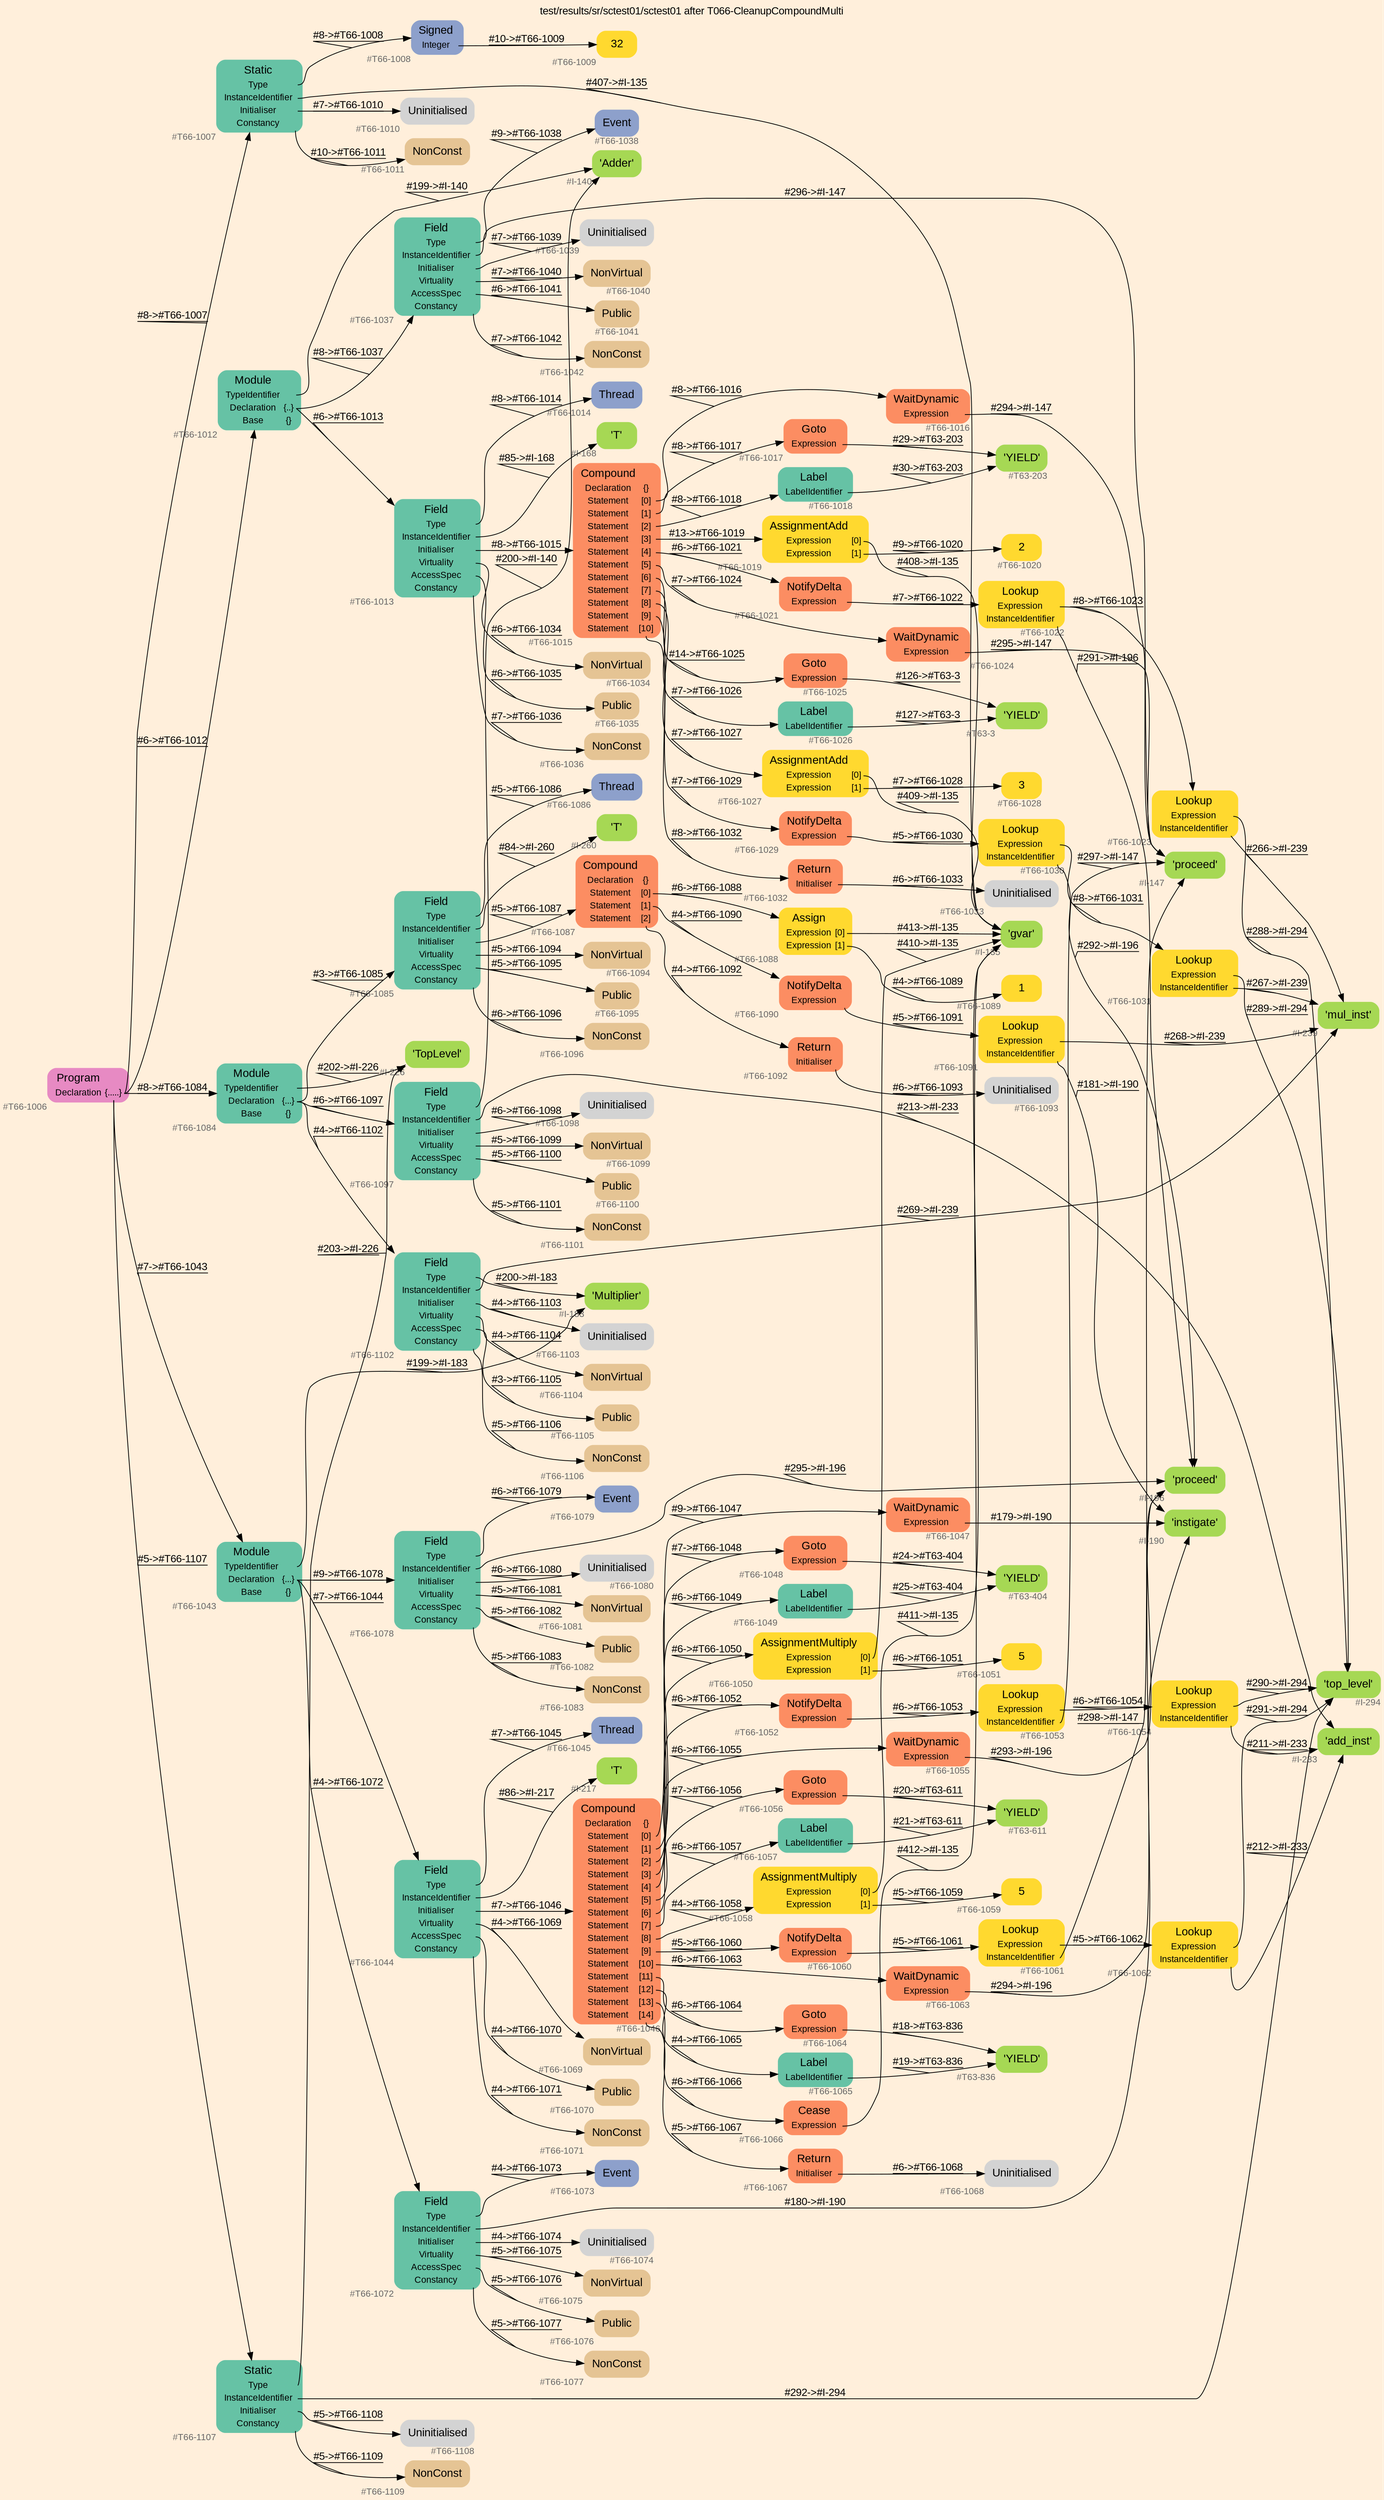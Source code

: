digraph "test/results/sr/sctest01/sctest01 after T066-CleanupCompoundMulti" {
label = "test/results/sr/sctest01/sctest01 after T066-CleanupCompoundMulti"
labelloc = t
graph [
    rankdir = "LR"
    ranksep = 0.3
    bgcolor = antiquewhite1
    color = black
    fontcolor = black
    fontname = "Arial"
];
node [
    fontname = "Arial"
];
edge [
    fontname = "Arial"
];

// -------------------- node figure --------------------
// -------- block #T66-1006 ----------
"#T66-1006" [
    fillcolor = "/set28/4"
    xlabel = "#T66-1006"
    fontsize = "12"
    fontcolor = grey40
    shape = "plaintext"
    label = <<TABLE BORDER="0" CELLBORDER="0" CELLSPACING="0">
     <TR><TD><FONT COLOR="black" POINT-SIZE="15">Program</FONT></TD></TR>
     <TR><TD><FONT COLOR="black" POINT-SIZE="12">Declaration</FONT></TD><TD PORT="port0"><FONT COLOR="black" POINT-SIZE="12">{.....}</FONT></TD></TR>
    </TABLE>>
    style = "rounded,filled"
];

// -------- block #T66-1007 ----------
"#T66-1007" [
    fillcolor = "/set28/1"
    xlabel = "#T66-1007"
    fontsize = "12"
    fontcolor = grey40
    shape = "plaintext"
    label = <<TABLE BORDER="0" CELLBORDER="0" CELLSPACING="0">
     <TR><TD><FONT COLOR="black" POINT-SIZE="15">Static</FONT></TD></TR>
     <TR><TD><FONT COLOR="black" POINT-SIZE="12">Type</FONT></TD><TD PORT="port0"></TD></TR>
     <TR><TD><FONT COLOR="black" POINT-SIZE="12">InstanceIdentifier</FONT></TD><TD PORT="port1"></TD></TR>
     <TR><TD><FONT COLOR="black" POINT-SIZE="12">Initialiser</FONT></TD><TD PORT="port2"></TD></TR>
     <TR><TD><FONT COLOR="black" POINT-SIZE="12">Constancy</FONT></TD><TD PORT="port3"></TD></TR>
    </TABLE>>
    style = "rounded,filled"
];

// -------- block #T66-1008 ----------
"#T66-1008" [
    fillcolor = "/set28/3"
    xlabel = "#T66-1008"
    fontsize = "12"
    fontcolor = grey40
    shape = "plaintext"
    label = <<TABLE BORDER="0" CELLBORDER="0" CELLSPACING="0">
     <TR><TD><FONT COLOR="black" POINT-SIZE="15">Signed</FONT></TD></TR>
     <TR><TD><FONT COLOR="black" POINT-SIZE="12">Integer</FONT></TD><TD PORT="port0"></TD></TR>
    </TABLE>>
    style = "rounded,filled"
];

// -------- block #T66-1009 ----------
"#T66-1009" [
    fillcolor = "/set28/6"
    xlabel = "#T66-1009"
    fontsize = "12"
    fontcolor = grey40
    shape = "plaintext"
    label = <<TABLE BORDER="0" CELLBORDER="0" CELLSPACING="0">
     <TR><TD><FONT COLOR="black" POINT-SIZE="15">32</FONT></TD></TR>
    </TABLE>>
    style = "rounded,filled"
];

// -------- block #I-135 ----------
"#I-135" [
    fillcolor = "/set28/5"
    xlabel = "#I-135"
    fontsize = "12"
    fontcolor = grey40
    shape = "plaintext"
    label = <<TABLE BORDER="0" CELLBORDER="0" CELLSPACING="0">
     <TR><TD><FONT COLOR="black" POINT-SIZE="15">'gvar'</FONT></TD></TR>
    </TABLE>>
    style = "rounded,filled"
];

// -------- block #T66-1010 ----------
"#T66-1010" [
    xlabel = "#T66-1010"
    fontsize = "12"
    fontcolor = grey40
    shape = "plaintext"
    label = <<TABLE BORDER="0" CELLBORDER="0" CELLSPACING="0">
     <TR><TD><FONT COLOR="black" POINT-SIZE="15">Uninitialised</FONT></TD></TR>
    </TABLE>>
    style = "rounded,filled"
];

// -------- block #T66-1011 ----------
"#T66-1011" [
    fillcolor = "/set28/7"
    xlabel = "#T66-1011"
    fontsize = "12"
    fontcolor = grey40
    shape = "plaintext"
    label = <<TABLE BORDER="0" CELLBORDER="0" CELLSPACING="0">
     <TR><TD><FONT COLOR="black" POINT-SIZE="15">NonConst</FONT></TD></TR>
    </TABLE>>
    style = "rounded,filled"
];

// -------- block #T66-1012 ----------
"#T66-1012" [
    fillcolor = "/set28/1"
    xlabel = "#T66-1012"
    fontsize = "12"
    fontcolor = grey40
    shape = "plaintext"
    label = <<TABLE BORDER="0" CELLBORDER="0" CELLSPACING="0">
     <TR><TD><FONT COLOR="black" POINT-SIZE="15">Module</FONT></TD></TR>
     <TR><TD><FONT COLOR="black" POINT-SIZE="12">TypeIdentifier</FONT></TD><TD PORT="port0"></TD></TR>
     <TR><TD><FONT COLOR="black" POINT-SIZE="12">Declaration</FONT></TD><TD PORT="port1"><FONT COLOR="black" POINT-SIZE="12">{..}</FONT></TD></TR>
     <TR><TD><FONT COLOR="black" POINT-SIZE="12">Base</FONT></TD><TD PORT="port2"><FONT COLOR="black" POINT-SIZE="12">{}</FONT></TD></TR>
    </TABLE>>
    style = "rounded,filled"
];

// -------- block #I-140 ----------
"#I-140" [
    fillcolor = "/set28/5"
    xlabel = "#I-140"
    fontsize = "12"
    fontcolor = grey40
    shape = "plaintext"
    label = <<TABLE BORDER="0" CELLBORDER="0" CELLSPACING="0">
     <TR><TD><FONT COLOR="black" POINT-SIZE="15">'Adder'</FONT></TD></TR>
    </TABLE>>
    style = "rounded,filled"
];

// -------- block #T66-1013 ----------
"#T66-1013" [
    fillcolor = "/set28/1"
    xlabel = "#T66-1013"
    fontsize = "12"
    fontcolor = grey40
    shape = "plaintext"
    label = <<TABLE BORDER="0" CELLBORDER="0" CELLSPACING="0">
     <TR><TD><FONT COLOR="black" POINT-SIZE="15">Field</FONT></TD></TR>
     <TR><TD><FONT COLOR="black" POINT-SIZE="12">Type</FONT></TD><TD PORT="port0"></TD></TR>
     <TR><TD><FONT COLOR="black" POINT-SIZE="12">InstanceIdentifier</FONT></TD><TD PORT="port1"></TD></TR>
     <TR><TD><FONT COLOR="black" POINT-SIZE="12">Initialiser</FONT></TD><TD PORT="port2"></TD></TR>
     <TR><TD><FONT COLOR="black" POINT-SIZE="12">Virtuality</FONT></TD><TD PORT="port3"></TD></TR>
     <TR><TD><FONT COLOR="black" POINT-SIZE="12">AccessSpec</FONT></TD><TD PORT="port4"></TD></TR>
     <TR><TD><FONT COLOR="black" POINT-SIZE="12">Constancy</FONT></TD><TD PORT="port5"></TD></TR>
    </TABLE>>
    style = "rounded,filled"
];

// -------- block #T66-1014 ----------
"#T66-1014" [
    fillcolor = "/set28/3"
    xlabel = "#T66-1014"
    fontsize = "12"
    fontcolor = grey40
    shape = "plaintext"
    label = <<TABLE BORDER="0" CELLBORDER="0" CELLSPACING="0">
     <TR><TD><FONT COLOR="black" POINT-SIZE="15">Thread</FONT></TD></TR>
    </TABLE>>
    style = "rounded,filled"
];

// -------- block #I-168 ----------
"#I-168" [
    fillcolor = "/set28/5"
    xlabel = "#I-168"
    fontsize = "12"
    fontcolor = grey40
    shape = "plaintext"
    label = <<TABLE BORDER="0" CELLBORDER="0" CELLSPACING="0">
     <TR><TD><FONT COLOR="black" POINT-SIZE="15">'T'</FONT></TD></TR>
    </TABLE>>
    style = "rounded,filled"
];

// -------- block #T66-1015 ----------
"#T66-1015" [
    fillcolor = "/set28/2"
    xlabel = "#T66-1015"
    fontsize = "12"
    fontcolor = grey40
    shape = "plaintext"
    label = <<TABLE BORDER="0" CELLBORDER="0" CELLSPACING="0">
     <TR><TD><FONT COLOR="black" POINT-SIZE="15">Compound</FONT></TD></TR>
     <TR><TD><FONT COLOR="black" POINT-SIZE="12">Declaration</FONT></TD><TD PORT="port0"><FONT COLOR="black" POINT-SIZE="12">{}</FONT></TD></TR>
     <TR><TD><FONT COLOR="black" POINT-SIZE="12">Statement</FONT></TD><TD PORT="port1"><FONT COLOR="black" POINT-SIZE="12">[0]</FONT></TD></TR>
     <TR><TD><FONT COLOR="black" POINT-SIZE="12">Statement</FONT></TD><TD PORT="port2"><FONT COLOR="black" POINT-SIZE="12">[1]</FONT></TD></TR>
     <TR><TD><FONT COLOR="black" POINT-SIZE="12">Statement</FONT></TD><TD PORT="port3"><FONT COLOR="black" POINT-SIZE="12">[2]</FONT></TD></TR>
     <TR><TD><FONT COLOR="black" POINT-SIZE="12">Statement</FONT></TD><TD PORT="port4"><FONT COLOR="black" POINT-SIZE="12">[3]</FONT></TD></TR>
     <TR><TD><FONT COLOR="black" POINT-SIZE="12">Statement</FONT></TD><TD PORT="port5"><FONT COLOR="black" POINT-SIZE="12">[4]</FONT></TD></TR>
     <TR><TD><FONT COLOR="black" POINT-SIZE="12">Statement</FONT></TD><TD PORT="port6"><FONT COLOR="black" POINT-SIZE="12">[5]</FONT></TD></TR>
     <TR><TD><FONT COLOR="black" POINT-SIZE="12">Statement</FONT></TD><TD PORT="port7"><FONT COLOR="black" POINT-SIZE="12">[6]</FONT></TD></TR>
     <TR><TD><FONT COLOR="black" POINT-SIZE="12">Statement</FONT></TD><TD PORT="port8"><FONT COLOR="black" POINT-SIZE="12">[7]</FONT></TD></TR>
     <TR><TD><FONT COLOR="black" POINT-SIZE="12">Statement</FONT></TD><TD PORT="port9"><FONT COLOR="black" POINT-SIZE="12">[8]</FONT></TD></TR>
     <TR><TD><FONT COLOR="black" POINT-SIZE="12">Statement</FONT></TD><TD PORT="port10"><FONT COLOR="black" POINT-SIZE="12">[9]</FONT></TD></TR>
     <TR><TD><FONT COLOR="black" POINT-SIZE="12">Statement</FONT></TD><TD PORT="port11"><FONT COLOR="black" POINT-SIZE="12">[10]</FONT></TD></TR>
    </TABLE>>
    style = "rounded,filled"
];

// -------- block #T66-1016 ----------
"#T66-1016" [
    fillcolor = "/set28/2"
    xlabel = "#T66-1016"
    fontsize = "12"
    fontcolor = grey40
    shape = "plaintext"
    label = <<TABLE BORDER="0" CELLBORDER="0" CELLSPACING="0">
     <TR><TD><FONT COLOR="black" POINT-SIZE="15">WaitDynamic</FONT></TD></TR>
     <TR><TD><FONT COLOR="black" POINT-SIZE="12">Expression</FONT></TD><TD PORT="port0"></TD></TR>
    </TABLE>>
    style = "rounded,filled"
];

// -------- block #I-147 ----------
"#I-147" [
    fillcolor = "/set28/5"
    xlabel = "#I-147"
    fontsize = "12"
    fontcolor = grey40
    shape = "plaintext"
    label = <<TABLE BORDER="0" CELLBORDER="0" CELLSPACING="0">
     <TR><TD><FONT COLOR="black" POINT-SIZE="15">'proceed'</FONT></TD></TR>
    </TABLE>>
    style = "rounded,filled"
];

// -------- block #T66-1017 ----------
"#T66-1017" [
    fillcolor = "/set28/2"
    xlabel = "#T66-1017"
    fontsize = "12"
    fontcolor = grey40
    shape = "plaintext"
    label = <<TABLE BORDER="0" CELLBORDER="0" CELLSPACING="0">
     <TR><TD><FONT COLOR="black" POINT-SIZE="15">Goto</FONT></TD></TR>
     <TR><TD><FONT COLOR="black" POINT-SIZE="12">Expression</FONT></TD><TD PORT="port0"></TD></TR>
    </TABLE>>
    style = "rounded,filled"
];

// -------- block #T63-203 ----------
"#T63-203" [
    fillcolor = "/set28/5"
    xlabel = "#T63-203"
    fontsize = "12"
    fontcolor = grey40
    shape = "plaintext"
    label = <<TABLE BORDER="0" CELLBORDER="0" CELLSPACING="0">
     <TR><TD><FONT COLOR="black" POINT-SIZE="15">'YIELD'</FONT></TD></TR>
    </TABLE>>
    style = "rounded,filled"
];

// -------- block #T66-1018 ----------
"#T66-1018" [
    fillcolor = "/set28/1"
    xlabel = "#T66-1018"
    fontsize = "12"
    fontcolor = grey40
    shape = "plaintext"
    label = <<TABLE BORDER="0" CELLBORDER="0" CELLSPACING="0">
     <TR><TD><FONT COLOR="black" POINT-SIZE="15">Label</FONT></TD></TR>
     <TR><TD><FONT COLOR="black" POINT-SIZE="12">LabelIdentifier</FONT></TD><TD PORT="port0"></TD></TR>
    </TABLE>>
    style = "rounded,filled"
];

// -------- block #T66-1019 ----------
"#T66-1019" [
    fillcolor = "/set28/6"
    xlabel = "#T66-1019"
    fontsize = "12"
    fontcolor = grey40
    shape = "plaintext"
    label = <<TABLE BORDER="0" CELLBORDER="0" CELLSPACING="0">
     <TR><TD><FONT COLOR="black" POINT-SIZE="15">AssignmentAdd</FONT></TD></TR>
     <TR><TD><FONT COLOR="black" POINT-SIZE="12">Expression</FONT></TD><TD PORT="port0"><FONT COLOR="black" POINT-SIZE="12">[0]</FONT></TD></TR>
     <TR><TD><FONT COLOR="black" POINT-SIZE="12">Expression</FONT></TD><TD PORT="port1"><FONT COLOR="black" POINT-SIZE="12">[1]</FONT></TD></TR>
    </TABLE>>
    style = "rounded,filled"
];

// -------- block #T66-1020 ----------
"#T66-1020" [
    fillcolor = "/set28/6"
    xlabel = "#T66-1020"
    fontsize = "12"
    fontcolor = grey40
    shape = "plaintext"
    label = <<TABLE BORDER="0" CELLBORDER="0" CELLSPACING="0">
     <TR><TD><FONT COLOR="black" POINT-SIZE="15">2</FONT></TD></TR>
    </TABLE>>
    style = "rounded,filled"
];

// -------- block #T66-1021 ----------
"#T66-1021" [
    fillcolor = "/set28/2"
    xlabel = "#T66-1021"
    fontsize = "12"
    fontcolor = grey40
    shape = "plaintext"
    label = <<TABLE BORDER="0" CELLBORDER="0" CELLSPACING="0">
     <TR><TD><FONT COLOR="black" POINT-SIZE="15">NotifyDelta</FONT></TD></TR>
     <TR><TD><FONT COLOR="black" POINT-SIZE="12">Expression</FONT></TD><TD PORT="port0"></TD></TR>
    </TABLE>>
    style = "rounded,filled"
];

// -------- block #T66-1022 ----------
"#T66-1022" [
    fillcolor = "/set28/6"
    xlabel = "#T66-1022"
    fontsize = "12"
    fontcolor = grey40
    shape = "plaintext"
    label = <<TABLE BORDER="0" CELLBORDER="0" CELLSPACING="0">
     <TR><TD><FONT COLOR="black" POINT-SIZE="15">Lookup</FONT></TD></TR>
     <TR><TD><FONT COLOR="black" POINT-SIZE="12">Expression</FONT></TD><TD PORT="port0"></TD></TR>
     <TR><TD><FONT COLOR="black" POINT-SIZE="12">InstanceIdentifier</FONT></TD><TD PORT="port1"></TD></TR>
    </TABLE>>
    style = "rounded,filled"
];

// -------- block #T66-1023 ----------
"#T66-1023" [
    fillcolor = "/set28/6"
    xlabel = "#T66-1023"
    fontsize = "12"
    fontcolor = grey40
    shape = "plaintext"
    label = <<TABLE BORDER="0" CELLBORDER="0" CELLSPACING="0">
     <TR><TD><FONT COLOR="black" POINT-SIZE="15">Lookup</FONT></TD></TR>
     <TR><TD><FONT COLOR="black" POINT-SIZE="12">Expression</FONT></TD><TD PORT="port0"></TD></TR>
     <TR><TD><FONT COLOR="black" POINT-SIZE="12">InstanceIdentifier</FONT></TD><TD PORT="port1"></TD></TR>
    </TABLE>>
    style = "rounded,filled"
];

// -------- block #I-294 ----------
"#I-294" [
    fillcolor = "/set28/5"
    xlabel = "#I-294"
    fontsize = "12"
    fontcolor = grey40
    shape = "plaintext"
    label = <<TABLE BORDER="0" CELLBORDER="0" CELLSPACING="0">
     <TR><TD><FONT COLOR="black" POINT-SIZE="15">'top_level'</FONT></TD></TR>
    </TABLE>>
    style = "rounded,filled"
];

// -------- block #I-239 ----------
"#I-239" [
    fillcolor = "/set28/5"
    xlabel = "#I-239"
    fontsize = "12"
    fontcolor = grey40
    shape = "plaintext"
    label = <<TABLE BORDER="0" CELLBORDER="0" CELLSPACING="0">
     <TR><TD><FONT COLOR="black" POINT-SIZE="15">'mul_inst'</FONT></TD></TR>
    </TABLE>>
    style = "rounded,filled"
];

// -------- block #I-196 ----------
"#I-196" [
    fillcolor = "/set28/5"
    xlabel = "#I-196"
    fontsize = "12"
    fontcolor = grey40
    shape = "plaintext"
    label = <<TABLE BORDER="0" CELLBORDER="0" CELLSPACING="0">
     <TR><TD><FONT COLOR="black" POINT-SIZE="15">'proceed'</FONT></TD></TR>
    </TABLE>>
    style = "rounded,filled"
];

// -------- block #T66-1024 ----------
"#T66-1024" [
    fillcolor = "/set28/2"
    xlabel = "#T66-1024"
    fontsize = "12"
    fontcolor = grey40
    shape = "plaintext"
    label = <<TABLE BORDER="0" CELLBORDER="0" CELLSPACING="0">
     <TR><TD><FONT COLOR="black" POINT-SIZE="15">WaitDynamic</FONT></TD></TR>
     <TR><TD><FONT COLOR="black" POINT-SIZE="12">Expression</FONT></TD><TD PORT="port0"></TD></TR>
    </TABLE>>
    style = "rounded,filled"
];

// -------- block #T66-1025 ----------
"#T66-1025" [
    fillcolor = "/set28/2"
    xlabel = "#T66-1025"
    fontsize = "12"
    fontcolor = grey40
    shape = "plaintext"
    label = <<TABLE BORDER="0" CELLBORDER="0" CELLSPACING="0">
     <TR><TD><FONT COLOR="black" POINT-SIZE="15">Goto</FONT></TD></TR>
     <TR><TD><FONT COLOR="black" POINT-SIZE="12">Expression</FONT></TD><TD PORT="port0"></TD></TR>
    </TABLE>>
    style = "rounded,filled"
];

// -------- block #T63-3 ----------
"#T63-3" [
    fillcolor = "/set28/5"
    xlabel = "#T63-3"
    fontsize = "12"
    fontcolor = grey40
    shape = "plaintext"
    label = <<TABLE BORDER="0" CELLBORDER="0" CELLSPACING="0">
     <TR><TD><FONT COLOR="black" POINT-SIZE="15">'YIELD'</FONT></TD></TR>
    </TABLE>>
    style = "rounded,filled"
];

// -------- block #T66-1026 ----------
"#T66-1026" [
    fillcolor = "/set28/1"
    xlabel = "#T66-1026"
    fontsize = "12"
    fontcolor = grey40
    shape = "plaintext"
    label = <<TABLE BORDER="0" CELLBORDER="0" CELLSPACING="0">
     <TR><TD><FONT COLOR="black" POINT-SIZE="15">Label</FONT></TD></TR>
     <TR><TD><FONT COLOR="black" POINT-SIZE="12">LabelIdentifier</FONT></TD><TD PORT="port0"></TD></TR>
    </TABLE>>
    style = "rounded,filled"
];

// -------- block #T66-1027 ----------
"#T66-1027" [
    fillcolor = "/set28/6"
    xlabel = "#T66-1027"
    fontsize = "12"
    fontcolor = grey40
    shape = "plaintext"
    label = <<TABLE BORDER="0" CELLBORDER="0" CELLSPACING="0">
     <TR><TD><FONT COLOR="black" POINT-SIZE="15">AssignmentAdd</FONT></TD></TR>
     <TR><TD><FONT COLOR="black" POINT-SIZE="12">Expression</FONT></TD><TD PORT="port0"><FONT COLOR="black" POINT-SIZE="12">[0]</FONT></TD></TR>
     <TR><TD><FONT COLOR="black" POINT-SIZE="12">Expression</FONT></TD><TD PORT="port1"><FONT COLOR="black" POINT-SIZE="12">[1]</FONT></TD></TR>
    </TABLE>>
    style = "rounded,filled"
];

// -------- block #T66-1028 ----------
"#T66-1028" [
    fillcolor = "/set28/6"
    xlabel = "#T66-1028"
    fontsize = "12"
    fontcolor = grey40
    shape = "plaintext"
    label = <<TABLE BORDER="0" CELLBORDER="0" CELLSPACING="0">
     <TR><TD><FONT COLOR="black" POINT-SIZE="15">3</FONT></TD></TR>
    </TABLE>>
    style = "rounded,filled"
];

// -------- block #T66-1029 ----------
"#T66-1029" [
    fillcolor = "/set28/2"
    xlabel = "#T66-1029"
    fontsize = "12"
    fontcolor = grey40
    shape = "plaintext"
    label = <<TABLE BORDER="0" CELLBORDER="0" CELLSPACING="0">
     <TR><TD><FONT COLOR="black" POINT-SIZE="15">NotifyDelta</FONT></TD></TR>
     <TR><TD><FONT COLOR="black" POINT-SIZE="12">Expression</FONT></TD><TD PORT="port0"></TD></TR>
    </TABLE>>
    style = "rounded,filled"
];

// -------- block #T66-1030 ----------
"#T66-1030" [
    fillcolor = "/set28/6"
    xlabel = "#T66-1030"
    fontsize = "12"
    fontcolor = grey40
    shape = "plaintext"
    label = <<TABLE BORDER="0" CELLBORDER="0" CELLSPACING="0">
     <TR><TD><FONT COLOR="black" POINT-SIZE="15">Lookup</FONT></TD></TR>
     <TR><TD><FONT COLOR="black" POINT-SIZE="12">Expression</FONT></TD><TD PORT="port0"></TD></TR>
     <TR><TD><FONT COLOR="black" POINT-SIZE="12">InstanceIdentifier</FONT></TD><TD PORT="port1"></TD></TR>
    </TABLE>>
    style = "rounded,filled"
];

// -------- block #T66-1031 ----------
"#T66-1031" [
    fillcolor = "/set28/6"
    xlabel = "#T66-1031"
    fontsize = "12"
    fontcolor = grey40
    shape = "plaintext"
    label = <<TABLE BORDER="0" CELLBORDER="0" CELLSPACING="0">
     <TR><TD><FONT COLOR="black" POINT-SIZE="15">Lookup</FONT></TD></TR>
     <TR><TD><FONT COLOR="black" POINT-SIZE="12">Expression</FONT></TD><TD PORT="port0"></TD></TR>
     <TR><TD><FONT COLOR="black" POINT-SIZE="12">InstanceIdentifier</FONT></TD><TD PORT="port1"></TD></TR>
    </TABLE>>
    style = "rounded,filled"
];

// -------- block #T66-1032 ----------
"#T66-1032" [
    fillcolor = "/set28/2"
    xlabel = "#T66-1032"
    fontsize = "12"
    fontcolor = grey40
    shape = "plaintext"
    label = <<TABLE BORDER="0" CELLBORDER="0" CELLSPACING="0">
     <TR><TD><FONT COLOR="black" POINT-SIZE="15">Return</FONT></TD></TR>
     <TR><TD><FONT COLOR="black" POINT-SIZE="12">Initialiser</FONT></TD><TD PORT="port0"></TD></TR>
    </TABLE>>
    style = "rounded,filled"
];

// -------- block #T66-1033 ----------
"#T66-1033" [
    xlabel = "#T66-1033"
    fontsize = "12"
    fontcolor = grey40
    shape = "plaintext"
    label = <<TABLE BORDER="0" CELLBORDER="0" CELLSPACING="0">
     <TR><TD><FONT COLOR="black" POINT-SIZE="15">Uninitialised</FONT></TD></TR>
    </TABLE>>
    style = "rounded,filled"
];

// -------- block #T66-1034 ----------
"#T66-1034" [
    fillcolor = "/set28/7"
    xlabel = "#T66-1034"
    fontsize = "12"
    fontcolor = grey40
    shape = "plaintext"
    label = <<TABLE BORDER="0" CELLBORDER="0" CELLSPACING="0">
     <TR><TD><FONT COLOR="black" POINT-SIZE="15">NonVirtual</FONT></TD></TR>
    </TABLE>>
    style = "rounded,filled"
];

// -------- block #T66-1035 ----------
"#T66-1035" [
    fillcolor = "/set28/7"
    xlabel = "#T66-1035"
    fontsize = "12"
    fontcolor = grey40
    shape = "plaintext"
    label = <<TABLE BORDER="0" CELLBORDER="0" CELLSPACING="0">
     <TR><TD><FONT COLOR="black" POINT-SIZE="15">Public</FONT></TD></TR>
    </TABLE>>
    style = "rounded,filled"
];

// -------- block #T66-1036 ----------
"#T66-1036" [
    fillcolor = "/set28/7"
    xlabel = "#T66-1036"
    fontsize = "12"
    fontcolor = grey40
    shape = "plaintext"
    label = <<TABLE BORDER="0" CELLBORDER="0" CELLSPACING="0">
     <TR><TD><FONT COLOR="black" POINT-SIZE="15">NonConst</FONT></TD></TR>
    </TABLE>>
    style = "rounded,filled"
];

// -------- block #T66-1037 ----------
"#T66-1037" [
    fillcolor = "/set28/1"
    xlabel = "#T66-1037"
    fontsize = "12"
    fontcolor = grey40
    shape = "plaintext"
    label = <<TABLE BORDER="0" CELLBORDER="0" CELLSPACING="0">
     <TR><TD><FONT COLOR="black" POINT-SIZE="15">Field</FONT></TD></TR>
     <TR><TD><FONT COLOR="black" POINT-SIZE="12">Type</FONT></TD><TD PORT="port0"></TD></TR>
     <TR><TD><FONT COLOR="black" POINT-SIZE="12">InstanceIdentifier</FONT></TD><TD PORT="port1"></TD></TR>
     <TR><TD><FONT COLOR="black" POINT-SIZE="12">Initialiser</FONT></TD><TD PORT="port2"></TD></TR>
     <TR><TD><FONT COLOR="black" POINT-SIZE="12">Virtuality</FONT></TD><TD PORT="port3"></TD></TR>
     <TR><TD><FONT COLOR="black" POINT-SIZE="12">AccessSpec</FONT></TD><TD PORT="port4"></TD></TR>
     <TR><TD><FONT COLOR="black" POINT-SIZE="12">Constancy</FONT></TD><TD PORT="port5"></TD></TR>
    </TABLE>>
    style = "rounded,filled"
];

// -------- block #T66-1038 ----------
"#T66-1038" [
    fillcolor = "/set28/3"
    xlabel = "#T66-1038"
    fontsize = "12"
    fontcolor = grey40
    shape = "plaintext"
    label = <<TABLE BORDER="0" CELLBORDER="0" CELLSPACING="0">
     <TR><TD><FONT COLOR="black" POINT-SIZE="15">Event</FONT></TD></TR>
    </TABLE>>
    style = "rounded,filled"
];

// -------- block #T66-1039 ----------
"#T66-1039" [
    xlabel = "#T66-1039"
    fontsize = "12"
    fontcolor = grey40
    shape = "plaintext"
    label = <<TABLE BORDER="0" CELLBORDER="0" CELLSPACING="0">
     <TR><TD><FONT COLOR="black" POINT-SIZE="15">Uninitialised</FONT></TD></TR>
    </TABLE>>
    style = "rounded,filled"
];

// -------- block #T66-1040 ----------
"#T66-1040" [
    fillcolor = "/set28/7"
    xlabel = "#T66-1040"
    fontsize = "12"
    fontcolor = grey40
    shape = "plaintext"
    label = <<TABLE BORDER="0" CELLBORDER="0" CELLSPACING="0">
     <TR><TD><FONT COLOR="black" POINT-SIZE="15">NonVirtual</FONT></TD></TR>
    </TABLE>>
    style = "rounded,filled"
];

// -------- block #T66-1041 ----------
"#T66-1041" [
    fillcolor = "/set28/7"
    xlabel = "#T66-1041"
    fontsize = "12"
    fontcolor = grey40
    shape = "plaintext"
    label = <<TABLE BORDER="0" CELLBORDER="0" CELLSPACING="0">
     <TR><TD><FONT COLOR="black" POINT-SIZE="15">Public</FONT></TD></TR>
    </TABLE>>
    style = "rounded,filled"
];

// -------- block #T66-1042 ----------
"#T66-1042" [
    fillcolor = "/set28/7"
    xlabel = "#T66-1042"
    fontsize = "12"
    fontcolor = grey40
    shape = "plaintext"
    label = <<TABLE BORDER="0" CELLBORDER="0" CELLSPACING="0">
     <TR><TD><FONT COLOR="black" POINT-SIZE="15">NonConst</FONT></TD></TR>
    </TABLE>>
    style = "rounded,filled"
];

// -------- block #T66-1043 ----------
"#T66-1043" [
    fillcolor = "/set28/1"
    xlabel = "#T66-1043"
    fontsize = "12"
    fontcolor = grey40
    shape = "plaintext"
    label = <<TABLE BORDER="0" CELLBORDER="0" CELLSPACING="0">
     <TR><TD><FONT COLOR="black" POINT-SIZE="15">Module</FONT></TD></TR>
     <TR><TD><FONT COLOR="black" POINT-SIZE="12">TypeIdentifier</FONT></TD><TD PORT="port0"></TD></TR>
     <TR><TD><FONT COLOR="black" POINT-SIZE="12">Declaration</FONT></TD><TD PORT="port1"><FONT COLOR="black" POINT-SIZE="12">{...}</FONT></TD></TR>
     <TR><TD><FONT COLOR="black" POINT-SIZE="12">Base</FONT></TD><TD PORT="port2"><FONT COLOR="black" POINT-SIZE="12">{}</FONT></TD></TR>
    </TABLE>>
    style = "rounded,filled"
];

// -------- block #I-183 ----------
"#I-183" [
    fillcolor = "/set28/5"
    xlabel = "#I-183"
    fontsize = "12"
    fontcolor = grey40
    shape = "plaintext"
    label = <<TABLE BORDER="0" CELLBORDER="0" CELLSPACING="0">
     <TR><TD><FONT COLOR="black" POINT-SIZE="15">'Multiplier'</FONT></TD></TR>
    </TABLE>>
    style = "rounded,filled"
];

// -------- block #T66-1044 ----------
"#T66-1044" [
    fillcolor = "/set28/1"
    xlabel = "#T66-1044"
    fontsize = "12"
    fontcolor = grey40
    shape = "plaintext"
    label = <<TABLE BORDER="0" CELLBORDER="0" CELLSPACING="0">
     <TR><TD><FONT COLOR="black" POINT-SIZE="15">Field</FONT></TD></TR>
     <TR><TD><FONT COLOR="black" POINT-SIZE="12">Type</FONT></TD><TD PORT="port0"></TD></TR>
     <TR><TD><FONT COLOR="black" POINT-SIZE="12">InstanceIdentifier</FONT></TD><TD PORT="port1"></TD></TR>
     <TR><TD><FONT COLOR="black" POINT-SIZE="12">Initialiser</FONT></TD><TD PORT="port2"></TD></TR>
     <TR><TD><FONT COLOR="black" POINT-SIZE="12">Virtuality</FONT></TD><TD PORT="port3"></TD></TR>
     <TR><TD><FONT COLOR="black" POINT-SIZE="12">AccessSpec</FONT></TD><TD PORT="port4"></TD></TR>
     <TR><TD><FONT COLOR="black" POINT-SIZE="12">Constancy</FONT></TD><TD PORT="port5"></TD></TR>
    </TABLE>>
    style = "rounded,filled"
];

// -------- block #T66-1045 ----------
"#T66-1045" [
    fillcolor = "/set28/3"
    xlabel = "#T66-1045"
    fontsize = "12"
    fontcolor = grey40
    shape = "plaintext"
    label = <<TABLE BORDER="0" CELLBORDER="0" CELLSPACING="0">
     <TR><TD><FONT COLOR="black" POINT-SIZE="15">Thread</FONT></TD></TR>
    </TABLE>>
    style = "rounded,filled"
];

// -------- block #I-217 ----------
"#I-217" [
    fillcolor = "/set28/5"
    xlabel = "#I-217"
    fontsize = "12"
    fontcolor = grey40
    shape = "plaintext"
    label = <<TABLE BORDER="0" CELLBORDER="0" CELLSPACING="0">
     <TR><TD><FONT COLOR="black" POINT-SIZE="15">'T'</FONT></TD></TR>
    </TABLE>>
    style = "rounded,filled"
];

// -------- block #T66-1046 ----------
"#T66-1046" [
    fillcolor = "/set28/2"
    xlabel = "#T66-1046"
    fontsize = "12"
    fontcolor = grey40
    shape = "plaintext"
    label = <<TABLE BORDER="0" CELLBORDER="0" CELLSPACING="0">
     <TR><TD><FONT COLOR="black" POINT-SIZE="15">Compound</FONT></TD></TR>
     <TR><TD><FONT COLOR="black" POINT-SIZE="12">Declaration</FONT></TD><TD PORT="port0"><FONT COLOR="black" POINT-SIZE="12">{}</FONT></TD></TR>
     <TR><TD><FONT COLOR="black" POINT-SIZE="12">Statement</FONT></TD><TD PORT="port1"><FONT COLOR="black" POINT-SIZE="12">[0]</FONT></TD></TR>
     <TR><TD><FONT COLOR="black" POINT-SIZE="12">Statement</FONT></TD><TD PORT="port2"><FONT COLOR="black" POINT-SIZE="12">[1]</FONT></TD></TR>
     <TR><TD><FONT COLOR="black" POINT-SIZE="12">Statement</FONT></TD><TD PORT="port3"><FONT COLOR="black" POINT-SIZE="12">[2]</FONT></TD></TR>
     <TR><TD><FONT COLOR="black" POINT-SIZE="12">Statement</FONT></TD><TD PORT="port4"><FONT COLOR="black" POINT-SIZE="12">[3]</FONT></TD></TR>
     <TR><TD><FONT COLOR="black" POINT-SIZE="12">Statement</FONT></TD><TD PORT="port5"><FONT COLOR="black" POINT-SIZE="12">[4]</FONT></TD></TR>
     <TR><TD><FONT COLOR="black" POINT-SIZE="12">Statement</FONT></TD><TD PORT="port6"><FONT COLOR="black" POINT-SIZE="12">[5]</FONT></TD></TR>
     <TR><TD><FONT COLOR="black" POINT-SIZE="12">Statement</FONT></TD><TD PORT="port7"><FONT COLOR="black" POINT-SIZE="12">[6]</FONT></TD></TR>
     <TR><TD><FONT COLOR="black" POINT-SIZE="12">Statement</FONT></TD><TD PORT="port8"><FONT COLOR="black" POINT-SIZE="12">[7]</FONT></TD></TR>
     <TR><TD><FONT COLOR="black" POINT-SIZE="12">Statement</FONT></TD><TD PORT="port9"><FONT COLOR="black" POINT-SIZE="12">[8]</FONT></TD></TR>
     <TR><TD><FONT COLOR="black" POINT-SIZE="12">Statement</FONT></TD><TD PORT="port10"><FONT COLOR="black" POINT-SIZE="12">[9]</FONT></TD></TR>
     <TR><TD><FONT COLOR="black" POINT-SIZE="12">Statement</FONT></TD><TD PORT="port11"><FONT COLOR="black" POINT-SIZE="12">[10]</FONT></TD></TR>
     <TR><TD><FONT COLOR="black" POINT-SIZE="12">Statement</FONT></TD><TD PORT="port12"><FONT COLOR="black" POINT-SIZE="12">[11]</FONT></TD></TR>
     <TR><TD><FONT COLOR="black" POINT-SIZE="12">Statement</FONT></TD><TD PORT="port13"><FONT COLOR="black" POINT-SIZE="12">[12]</FONT></TD></TR>
     <TR><TD><FONT COLOR="black" POINT-SIZE="12">Statement</FONT></TD><TD PORT="port14"><FONT COLOR="black" POINT-SIZE="12">[13]</FONT></TD></TR>
     <TR><TD><FONT COLOR="black" POINT-SIZE="12">Statement</FONT></TD><TD PORT="port15"><FONT COLOR="black" POINT-SIZE="12">[14]</FONT></TD></TR>
    </TABLE>>
    style = "rounded,filled"
];

// -------- block #T66-1047 ----------
"#T66-1047" [
    fillcolor = "/set28/2"
    xlabel = "#T66-1047"
    fontsize = "12"
    fontcolor = grey40
    shape = "plaintext"
    label = <<TABLE BORDER="0" CELLBORDER="0" CELLSPACING="0">
     <TR><TD><FONT COLOR="black" POINT-SIZE="15">WaitDynamic</FONT></TD></TR>
     <TR><TD><FONT COLOR="black" POINT-SIZE="12">Expression</FONT></TD><TD PORT="port0"></TD></TR>
    </TABLE>>
    style = "rounded,filled"
];

// -------- block #I-190 ----------
"#I-190" [
    fillcolor = "/set28/5"
    xlabel = "#I-190"
    fontsize = "12"
    fontcolor = grey40
    shape = "plaintext"
    label = <<TABLE BORDER="0" CELLBORDER="0" CELLSPACING="0">
     <TR><TD><FONT COLOR="black" POINT-SIZE="15">'instigate'</FONT></TD></TR>
    </TABLE>>
    style = "rounded,filled"
];

// -------- block #T66-1048 ----------
"#T66-1048" [
    fillcolor = "/set28/2"
    xlabel = "#T66-1048"
    fontsize = "12"
    fontcolor = grey40
    shape = "plaintext"
    label = <<TABLE BORDER="0" CELLBORDER="0" CELLSPACING="0">
     <TR><TD><FONT COLOR="black" POINT-SIZE="15">Goto</FONT></TD></TR>
     <TR><TD><FONT COLOR="black" POINT-SIZE="12">Expression</FONT></TD><TD PORT="port0"></TD></TR>
    </TABLE>>
    style = "rounded,filled"
];

// -------- block #T63-404 ----------
"#T63-404" [
    fillcolor = "/set28/5"
    xlabel = "#T63-404"
    fontsize = "12"
    fontcolor = grey40
    shape = "plaintext"
    label = <<TABLE BORDER="0" CELLBORDER="0" CELLSPACING="0">
     <TR><TD><FONT COLOR="black" POINT-SIZE="15">'YIELD'</FONT></TD></TR>
    </TABLE>>
    style = "rounded,filled"
];

// -------- block #T66-1049 ----------
"#T66-1049" [
    fillcolor = "/set28/1"
    xlabel = "#T66-1049"
    fontsize = "12"
    fontcolor = grey40
    shape = "plaintext"
    label = <<TABLE BORDER="0" CELLBORDER="0" CELLSPACING="0">
     <TR><TD><FONT COLOR="black" POINT-SIZE="15">Label</FONT></TD></TR>
     <TR><TD><FONT COLOR="black" POINT-SIZE="12">LabelIdentifier</FONT></TD><TD PORT="port0"></TD></TR>
    </TABLE>>
    style = "rounded,filled"
];

// -------- block #T66-1050 ----------
"#T66-1050" [
    fillcolor = "/set28/6"
    xlabel = "#T66-1050"
    fontsize = "12"
    fontcolor = grey40
    shape = "plaintext"
    label = <<TABLE BORDER="0" CELLBORDER="0" CELLSPACING="0">
     <TR><TD><FONT COLOR="black" POINT-SIZE="15">AssignmentMultiply</FONT></TD></TR>
     <TR><TD><FONT COLOR="black" POINT-SIZE="12">Expression</FONT></TD><TD PORT="port0"><FONT COLOR="black" POINT-SIZE="12">[0]</FONT></TD></TR>
     <TR><TD><FONT COLOR="black" POINT-SIZE="12">Expression</FONT></TD><TD PORT="port1"><FONT COLOR="black" POINT-SIZE="12">[1]</FONT></TD></TR>
    </TABLE>>
    style = "rounded,filled"
];

// -------- block #T66-1051 ----------
"#T66-1051" [
    fillcolor = "/set28/6"
    xlabel = "#T66-1051"
    fontsize = "12"
    fontcolor = grey40
    shape = "plaintext"
    label = <<TABLE BORDER="0" CELLBORDER="0" CELLSPACING="0">
     <TR><TD><FONT COLOR="black" POINT-SIZE="15">5</FONT></TD></TR>
    </TABLE>>
    style = "rounded,filled"
];

// -------- block #T66-1052 ----------
"#T66-1052" [
    fillcolor = "/set28/2"
    xlabel = "#T66-1052"
    fontsize = "12"
    fontcolor = grey40
    shape = "plaintext"
    label = <<TABLE BORDER="0" CELLBORDER="0" CELLSPACING="0">
     <TR><TD><FONT COLOR="black" POINT-SIZE="15">NotifyDelta</FONT></TD></TR>
     <TR><TD><FONT COLOR="black" POINT-SIZE="12">Expression</FONT></TD><TD PORT="port0"></TD></TR>
    </TABLE>>
    style = "rounded,filled"
];

// -------- block #T66-1053 ----------
"#T66-1053" [
    fillcolor = "/set28/6"
    xlabel = "#T66-1053"
    fontsize = "12"
    fontcolor = grey40
    shape = "plaintext"
    label = <<TABLE BORDER="0" CELLBORDER="0" CELLSPACING="0">
     <TR><TD><FONT COLOR="black" POINT-SIZE="15">Lookup</FONT></TD></TR>
     <TR><TD><FONT COLOR="black" POINT-SIZE="12">Expression</FONT></TD><TD PORT="port0"></TD></TR>
     <TR><TD><FONT COLOR="black" POINT-SIZE="12">InstanceIdentifier</FONT></TD><TD PORT="port1"></TD></TR>
    </TABLE>>
    style = "rounded,filled"
];

// -------- block #T66-1054 ----------
"#T66-1054" [
    fillcolor = "/set28/6"
    xlabel = "#T66-1054"
    fontsize = "12"
    fontcolor = grey40
    shape = "plaintext"
    label = <<TABLE BORDER="0" CELLBORDER="0" CELLSPACING="0">
     <TR><TD><FONT COLOR="black" POINT-SIZE="15">Lookup</FONT></TD></TR>
     <TR><TD><FONT COLOR="black" POINT-SIZE="12">Expression</FONT></TD><TD PORT="port0"></TD></TR>
     <TR><TD><FONT COLOR="black" POINT-SIZE="12">InstanceIdentifier</FONT></TD><TD PORT="port1"></TD></TR>
    </TABLE>>
    style = "rounded,filled"
];

// -------- block #I-233 ----------
"#I-233" [
    fillcolor = "/set28/5"
    xlabel = "#I-233"
    fontsize = "12"
    fontcolor = grey40
    shape = "plaintext"
    label = <<TABLE BORDER="0" CELLBORDER="0" CELLSPACING="0">
     <TR><TD><FONT COLOR="black" POINT-SIZE="15">'add_inst'</FONT></TD></TR>
    </TABLE>>
    style = "rounded,filled"
];

// -------- block #T66-1055 ----------
"#T66-1055" [
    fillcolor = "/set28/2"
    xlabel = "#T66-1055"
    fontsize = "12"
    fontcolor = grey40
    shape = "plaintext"
    label = <<TABLE BORDER="0" CELLBORDER="0" CELLSPACING="0">
     <TR><TD><FONT COLOR="black" POINT-SIZE="15">WaitDynamic</FONT></TD></TR>
     <TR><TD><FONT COLOR="black" POINT-SIZE="12">Expression</FONT></TD><TD PORT="port0"></TD></TR>
    </TABLE>>
    style = "rounded,filled"
];

// -------- block #T66-1056 ----------
"#T66-1056" [
    fillcolor = "/set28/2"
    xlabel = "#T66-1056"
    fontsize = "12"
    fontcolor = grey40
    shape = "plaintext"
    label = <<TABLE BORDER="0" CELLBORDER="0" CELLSPACING="0">
     <TR><TD><FONT COLOR="black" POINT-SIZE="15">Goto</FONT></TD></TR>
     <TR><TD><FONT COLOR="black" POINT-SIZE="12">Expression</FONT></TD><TD PORT="port0"></TD></TR>
    </TABLE>>
    style = "rounded,filled"
];

// -------- block #T63-611 ----------
"#T63-611" [
    fillcolor = "/set28/5"
    xlabel = "#T63-611"
    fontsize = "12"
    fontcolor = grey40
    shape = "plaintext"
    label = <<TABLE BORDER="0" CELLBORDER="0" CELLSPACING="0">
     <TR><TD><FONT COLOR="black" POINT-SIZE="15">'YIELD'</FONT></TD></TR>
    </TABLE>>
    style = "rounded,filled"
];

// -------- block #T66-1057 ----------
"#T66-1057" [
    fillcolor = "/set28/1"
    xlabel = "#T66-1057"
    fontsize = "12"
    fontcolor = grey40
    shape = "plaintext"
    label = <<TABLE BORDER="0" CELLBORDER="0" CELLSPACING="0">
     <TR><TD><FONT COLOR="black" POINT-SIZE="15">Label</FONT></TD></TR>
     <TR><TD><FONT COLOR="black" POINT-SIZE="12">LabelIdentifier</FONT></TD><TD PORT="port0"></TD></TR>
    </TABLE>>
    style = "rounded,filled"
];

// -------- block #T66-1058 ----------
"#T66-1058" [
    fillcolor = "/set28/6"
    xlabel = "#T66-1058"
    fontsize = "12"
    fontcolor = grey40
    shape = "plaintext"
    label = <<TABLE BORDER="0" CELLBORDER="0" CELLSPACING="0">
     <TR><TD><FONT COLOR="black" POINT-SIZE="15">AssignmentMultiply</FONT></TD></TR>
     <TR><TD><FONT COLOR="black" POINT-SIZE="12">Expression</FONT></TD><TD PORT="port0"><FONT COLOR="black" POINT-SIZE="12">[0]</FONT></TD></TR>
     <TR><TD><FONT COLOR="black" POINT-SIZE="12">Expression</FONT></TD><TD PORT="port1"><FONT COLOR="black" POINT-SIZE="12">[1]</FONT></TD></TR>
    </TABLE>>
    style = "rounded,filled"
];

// -------- block #T66-1059 ----------
"#T66-1059" [
    fillcolor = "/set28/6"
    xlabel = "#T66-1059"
    fontsize = "12"
    fontcolor = grey40
    shape = "plaintext"
    label = <<TABLE BORDER="0" CELLBORDER="0" CELLSPACING="0">
     <TR><TD><FONT COLOR="black" POINT-SIZE="15">5</FONT></TD></TR>
    </TABLE>>
    style = "rounded,filled"
];

// -------- block #T66-1060 ----------
"#T66-1060" [
    fillcolor = "/set28/2"
    xlabel = "#T66-1060"
    fontsize = "12"
    fontcolor = grey40
    shape = "plaintext"
    label = <<TABLE BORDER="0" CELLBORDER="0" CELLSPACING="0">
     <TR><TD><FONT COLOR="black" POINT-SIZE="15">NotifyDelta</FONT></TD></TR>
     <TR><TD><FONT COLOR="black" POINT-SIZE="12">Expression</FONT></TD><TD PORT="port0"></TD></TR>
    </TABLE>>
    style = "rounded,filled"
];

// -------- block #T66-1061 ----------
"#T66-1061" [
    fillcolor = "/set28/6"
    xlabel = "#T66-1061"
    fontsize = "12"
    fontcolor = grey40
    shape = "plaintext"
    label = <<TABLE BORDER="0" CELLBORDER="0" CELLSPACING="0">
     <TR><TD><FONT COLOR="black" POINT-SIZE="15">Lookup</FONT></TD></TR>
     <TR><TD><FONT COLOR="black" POINT-SIZE="12">Expression</FONT></TD><TD PORT="port0"></TD></TR>
     <TR><TD><FONT COLOR="black" POINT-SIZE="12">InstanceIdentifier</FONT></TD><TD PORT="port1"></TD></TR>
    </TABLE>>
    style = "rounded,filled"
];

// -------- block #T66-1062 ----------
"#T66-1062" [
    fillcolor = "/set28/6"
    xlabel = "#T66-1062"
    fontsize = "12"
    fontcolor = grey40
    shape = "plaintext"
    label = <<TABLE BORDER="0" CELLBORDER="0" CELLSPACING="0">
     <TR><TD><FONT COLOR="black" POINT-SIZE="15">Lookup</FONT></TD></TR>
     <TR><TD><FONT COLOR="black" POINT-SIZE="12">Expression</FONT></TD><TD PORT="port0"></TD></TR>
     <TR><TD><FONT COLOR="black" POINT-SIZE="12">InstanceIdentifier</FONT></TD><TD PORT="port1"></TD></TR>
    </TABLE>>
    style = "rounded,filled"
];

// -------- block #T66-1063 ----------
"#T66-1063" [
    fillcolor = "/set28/2"
    xlabel = "#T66-1063"
    fontsize = "12"
    fontcolor = grey40
    shape = "plaintext"
    label = <<TABLE BORDER="0" CELLBORDER="0" CELLSPACING="0">
     <TR><TD><FONT COLOR="black" POINT-SIZE="15">WaitDynamic</FONT></TD></TR>
     <TR><TD><FONT COLOR="black" POINT-SIZE="12">Expression</FONT></TD><TD PORT="port0"></TD></TR>
    </TABLE>>
    style = "rounded,filled"
];

// -------- block #T66-1064 ----------
"#T66-1064" [
    fillcolor = "/set28/2"
    xlabel = "#T66-1064"
    fontsize = "12"
    fontcolor = grey40
    shape = "plaintext"
    label = <<TABLE BORDER="0" CELLBORDER="0" CELLSPACING="0">
     <TR><TD><FONT COLOR="black" POINT-SIZE="15">Goto</FONT></TD></TR>
     <TR><TD><FONT COLOR="black" POINT-SIZE="12">Expression</FONT></TD><TD PORT="port0"></TD></TR>
    </TABLE>>
    style = "rounded,filled"
];

// -------- block #T63-836 ----------
"#T63-836" [
    fillcolor = "/set28/5"
    xlabel = "#T63-836"
    fontsize = "12"
    fontcolor = grey40
    shape = "plaintext"
    label = <<TABLE BORDER="0" CELLBORDER="0" CELLSPACING="0">
     <TR><TD><FONT COLOR="black" POINT-SIZE="15">'YIELD'</FONT></TD></TR>
    </TABLE>>
    style = "rounded,filled"
];

// -------- block #T66-1065 ----------
"#T66-1065" [
    fillcolor = "/set28/1"
    xlabel = "#T66-1065"
    fontsize = "12"
    fontcolor = grey40
    shape = "plaintext"
    label = <<TABLE BORDER="0" CELLBORDER="0" CELLSPACING="0">
     <TR><TD><FONT COLOR="black" POINT-SIZE="15">Label</FONT></TD></TR>
     <TR><TD><FONT COLOR="black" POINT-SIZE="12">LabelIdentifier</FONT></TD><TD PORT="port0"></TD></TR>
    </TABLE>>
    style = "rounded,filled"
];

// -------- block #T66-1066 ----------
"#T66-1066" [
    fillcolor = "/set28/2"
    xlabel = "#T66-1066"
    fontsize = "12"
    fontcolor = grey40
    shape = "plaintext"
    label = <<TABLE BORDER="0" CELLBORDER="0" CELLSPACING="0">
     <TR><TD><FONT COLOR="black" POINT-SIZE="15">Cease</FONT></TD></TR>
     <TR><TD><FONT COLOR="black" POINT-SIZE="12">Expression</FONT></TD><TD PORT="port0"></TD></TR>
    </TABLE>>
    style = "rounded,filled"
];

// -------- block #T66-1067 ----------
"#T66-1067" [
    fillcolor = "/set28/2"
    xlabel = "#T66-1067"
    fontsize = "12"
    fontcolor = grey40
    shape = "plaintext"
    label = <<TABLE BORDER="0" CELLBORDER="0" CELLSPACING="0">
     <TR><TD><FONT COLOR="black" POINT-SIZE="15">Return</FONT></TD></TR>
     <TR><TD><FONT COLOR="black" POINT-SIZE="12">Initialiser</FONT></TD><TD PORT="port0"></TD></TR>
    </TABLE>>
    style = "rounded,filled"
];

// -------- block #T66-1068 ----------
"#T66-1068" [
    xlabel = "#T66-1068"
    fontsize = "12"
    fontcolor = grey40
    shape = "plaintext"
    label = <<TABLE BORDER="0" CELLBORDER="0" CELLSPACING="0">
     <TR><TD><FONT COLOR="black" POINT-SIZE="15">Uninitialised</FONT></TD></TR>
    </TABLE>>
    style = "rounded,filled"
];

// -------- block #T66-1069 ----------
"#T66-1069" [
    fillcolor = "/set28/7"
    xlabel = "#T66-1069"
    fontsize = "12"
    fontcolor = grey40
    shape = "plaintext"
    label = <<TABLE BORDER="0" CELLBORDER="0" CELLSPACING="0">
     <TR><TD><FONT COLOR="black" POINT-SIZE="15">NonVirtual</FONT></TD></TR>
    </TABLE>>
    style = "rounded,filled"
];

// -------- block #T66-1070 ----------
"#T66-1070" [
    fillcolor = "/set28/7"
    xlabel = "#T66-1070"
    fontsize = "12"
    fontcolor = grey40
    shape = "plaintext"
    label = <<TABLE BORDER="0" CELLBORDER="0" CELLSPACING="0">
     <TR><TD><FONT COLOR="black" POINT-SIZE="15">Public</FONT></TD></TR>
    </TABLE>>
    style = "rounded,filled"
];

// -------- block #T66-1071 ----------
"#T66-1071" [
    fillcolor = "/set28/7"
    xlabel = "#T66-1071"
    fontsize = "12"
    fontcolor = grey40
    shape = "plaintext"
    label = <<TABLE BORDER="0" CELLBORDER="0" CELLSPACING="0">
     <TR><TD><FONT COLOR="black" POINT-SIZE="15">NonConst</FONT></TD></TR>
    </TABLE>>
    style = "rounded,filled"
];

// -------- block #T66-1072 ----------
"#T66-1072" [
    fillcolor = "/set28/1"
    xlabel = "#T66-1072"
    fontsize = "12"
    fontcolor = grey40
    shape = "plaintext"
    label = <<TABLE BORDER="0" CELLBORDER="0" CELLSPACING="0">
     <TR><TD><FONT COLOR="black" POINT-SIZE="15">Field</FONT></TD></TR>
     <TR><TD><FONT COLOR="black" POINT-SIZE="12">Type</FONT></TD><TD PORT="port0"></TD></TR>
     <TR><TD><FONT COLOR="black" POINT-SIZE="12">InstanceIdentifier</FONT></TD><TD PORT="port1"></TD></TR>
     <TR><TD><FONT COLOR="black" POINT-SIZE="12">Initialiser</FONT></TD><TD PORT="port2"></TD></TR>
     <TR><TD><FONT COLOR="black" POINT-SIZE="12">Virtuality</FONT></TD><TD PORT="port3"></TD></TR>
     <TR><TD><FONT COLOR="black" POINT-SIZE="12">AccessSpec</FONT></TD><TD PORT="port4"></TD></TR>
     <TR><TD><FONT COLOR="black" POINT-SIZE="12">Constancy</FONT></TD><TD PORT="port5"></TD></TR>
    </TABLE>>
    style = "rounded,filled"
];

// -------- block #T66-1073 ----------
"#T66-1073" [
    fillcolor = "/set28/3"
    xlabel = "#T66-1073"
    fontsize = "12"
    fontcolor = grey40
    shape = "plaintext"
    label = <<TABLE BORDER="0" CELLBORDER="0" CELLSPACING="0">
     <TR><TD><FONT COLOR="black" POINT-SIZE="15">Event</FONT></TD></TR>
    </TABLE>>
    style = "rounded,filled"
];

// -------- block #T66-1074 ----------
"#T66-1074" [
    xlabel = "#T66-1074"
    fontsize = "12"
    fontcolor = grey40
    shape = "plaintext"
    label = <<TABLE BORDER="0" CELLBORDER="0" CELLSPACING="0">
     <TR><TD><FONT COLOR="black" POINT-SIZE="15">Uninitialised</FONT></TD></TR>
    </TABLE>>
    style = "rounded,filled"
];

// -------- block #T66-1075 ----------
"#T66-1075" [
    fillcolor = "/set28/7"
    xlabel = "#T66-1075"
    fontsize = "12"
    fontcolor = grey40
    shape = "plaintext"
    label = <<TABLE BORDER="0" CELLBORDER="0" CELLSPACING="0">
     <TR><TD><FONT COLOR="black" POINT-SIZE="15">NonVirtual</FONT></TD></TR>
    </TABLE>>
    style = "rounded,filled"
];

// -------- block #T66-1076 ----------
"#T66-1076" [
    fillcolor = "/set28/7"
    xlabel = "#T66-1076"
    fontsize = "12"
    fontcolor = grey40
    shape = "plaintext"
    label = <<TABLE BORDER="0" CELLBORDER="0" CELLSPACING="0">
     <TR><TD><FONT COLOR="black" POINT-SIZE="15">Public</FONT></TD></TR>
    </TABLE>>
    style = "rounded,filled"
];

// -------- block #T66-1077 ----------
"#T66-1077" [
    fillcolor = "/set28/7"
    xlabel = "#T66-1077"
    fontsize = "12"
    fontcolor = grey40
    shape = "plaintext"
    label = <<TABLE BORDER="0" CELLBORDER="0" CELLSPACING="0">
     <TR><TD><FONT COLOR="black" POINT-SIZE="15">NonConst</FONT></TD></TR>
    </TABLE>>
    style = "rounded,filled"
];

// -------- block #T66-1078 ----------
"#T66-1078" [
    fillcolor = "/set28/1"
    xlabel = "#T66-1078"
    fontsize = "12"
    fontcolor = grey40
    shape = "plaintext"
    label = <<TABLE BORDER="0" CELLBORDER="0" CELLSPACING="0">
     <TR><TD><FONT COLOR="black" POINT-SIZE="15">Field</FONT></TD></TR>
     <TR><TD><FONT COLOR="black" POINT-SIZE="12">Type</FONT></TD><TD PORT="port0"></TD></TR>
     <TR><TD><FONT COLOR="black" POINT-SIZE="12">InstanceIdentifier</FONT></TD><TD PORT="port1"></TD></TR>
     <TR><TD><FONT COLOR="black" POINT-SIZE="12">Initialiser</FONT></TD><TD PORT="port2"></TD></TR>
     <TR><TD><FONT COLOR="black" POINT-SIZE="12">Virtuality</FONT></TD><TD PORT="port3"></TD></TR>
     <TR><TD><FONT COLOR="black" POINT-SIZE="12">AccessSpec</FONT></TD><TD PORT="port4"></TD></TR>
     <TR><TD><FONT COLOR="black" POINT-SIZE="12">Constancy</FONT></TD><TD PORT="port5"></TD></TR>
    </TABLE>>
    style = "rounded,filled"
];

// -------- block #T66-1079 ----------
"#T66-1079" [
    fillcolor = "/set28/3"
    xlabel = "#T66-1079"
    fontsize = "12"
    fontcolor = grey40
    shape = "plaintext"
    label = <<TABLE BORDER="0" CELLBORDER="0" CELLSPACING="0">
     <TR><TD><FONT COLOR="black" POINT-SIZE="15">Event</FONT></TD></TR>
    </TABLE>>
    style = "rounded,filled"
];

// -------- block #T66-1080 ----------
"#T66-1080" [
    xlabel = "#T66-1080"
    fontsize = "12"
    fontcolor = grey40
    shape = "plaintext"
    label = <<TABLE BORDER="0" CELLBORDER="0" CELLSPACING="0">
     <TR><TD><FONT COLOR="black" POINT-SIZE="15">Uninitialised</FONT></TD></TR>
    </TABLE>>
    style = "rounded,filled"
];

// -------- block #T66-1081 ----------
"#T66-1081" [
    fillcolor = "/set28/7"
    xlabel = "#T66-1081"
    fontsize = "12"
    fontcolor = grey40
    shape = "plaintext"
    label = <<TABLE BORDER="0" CELLBORDER="0" CELLSPACING="0">
     <TR><TD><FONT COLOR="black" POINT-SIZE="15">NonVirtual</FONT></TD></TR>
    </TABLE>>
    style = "rounded,filled"
];

// -------- block #T66-1082 ----------
"#T66-1082" [
    fillcolor = "/set28/7"
    xlabel = "#T66-1082"
    fontsize = "12"
    fontcolor = grey40
    shape = "plaintext"
    label = <<TABLE BORDER="0" CELLBORDER="0" CELLSPACING="0">
     <TR><TD><FONT COLOR="black" POINT-SIZE="15">Public</FONT></TD></TR>
    </TABLE>>
    style = "rounded,filled"
];

// -------- block #T66-1083 ----------
"#T66-1083" [
    fillcolor = "/set28/7"
    xlabel = "#T66-1083"
    fontsize = "12"
    fontcolor = grey40
    shape = "plaintext"
    label = <<TABLE BORDER="0" CELLBORDER="0" CELLSPACING="0">
     <TR><TD><FONT COLOR="black" POINT-SIZE="15">NonConst</FONT></TD></TR>
    </TABLE>>
    style = "rounded,filled"
];

// -------- block #T66-1084 ----------
"#T66-1084" [
    fillcolor = "/set28/1"
    xlabel = "#T66-1084"
    fontsize = "12"
    fontcolor = grey40
    shape = "plaintext"
    label = <<TABLE BORDER="0" CELLBORDER="0" CELLSPACING="0">
     <TR><TD><FONT COLOR="black" POINT-SIZE="15">Module</FONT></TD></TR>
     <TR><TD><FONT COLOR="black" POINT-SIZE="12">TypeIdentifier</FONT></TD><TD PORT="port0"></TD></TR>
     <TR><TD><FONT COLOR="black" POINT-SIZE="12">Declaration</FONT></TD><TD PORT="port1"><FONT COLOR="black" POINT-SIZE="12">{...}</FONT></TD></TR>
     <TR><TD><FONT COLOR="black" POINT-SIZE="12">Base</FONT></TD><TD PORT="port2"><FONT COLOR="black" POINT-SIZE="12">{}</FONT></TD></TR>
    </TABLE>>
    style = "rounded,filled"
];

// -------- block #I-226 ----------
"#I-226" [
    fillcolor = "/set28/5"
    xlabel = "#I-226"
    fontsize = "12"
    fontcolor = grey40
    shape = "plaintext"
    label = <<TABLE BORDER="0" CELLBORDER="0" CELLSPACING="0">
     <TR><TD><FONT COLOR="black" POINT-SIZE="15">'TopLevel'</FONT></TD></TR>
    </TABLE>>
    style = "rounded,filled"
];

// -------- block #T66-1085 ----------
"#T66-1085" [
    fillcolor = "/set28/1"
    xlabel = "#T66-1085"
    fontsize = "12"
    fontcolor = grey40
    shape = "plaintext"
    label = <<TABLE BORDER="0" CELLBORDER="0" CELLSPACING="0">
     <TR><TD><FONT COLOR="black" POINT-SIZE="15">Field</FONT></TD></TR>
     <TR><TD><FONT COLOR="black" POINT-SIZE="12">Type</FONT></TD><TD PORT="port0"></TD></TR>
     <TR><TD><FONT COLOR="black" POINT-SIZE="12">InstanceIdentifier</FONT></TD><TD PORT="port1"></TD></TR>
     <TR><TD><FONT COLOR="black" POINT-SIZE="12">Initialiser</FONT></TD><TD PORT="port2"></TD></TR>
     <TR><TD><FONT COLOR="black" POINT-SIZE="12">Virtuality</FONT></TD><TD PORT="port3"></TD></TR>
     <TR><TD><FONT COLOR="black" POINT-SIZE="12">AccessSpec</FONT></TD><TD PORT="port4"></TD></TR>
     <TR><TD><FONT COLOR="black" POINT-SIZE="12">Constancy</FONT></TD><TD PORT="port5"></TD></TR>
    </TABLE>>
    style = "rounded,filled"
];

// -------- block #T66-1086 ----------
"#T66-1086" [
    fillcolor = "/set28/3"
    xlabel = "#T66-1086"
    fontsize = "12"
    fontcolor = grey40
    shape = "plaintext"
    label = <<TABLE BORDER="0" CELLBORDER="0" CELLSPACING="0">
     <TR><TD><FONT COLOR="black" POINT-SIZE="15">Thread</FONT></TD></TR>
    </TABLE>>
    style = "rounded,filled"
];

// -------- block #I-260 ----------
"#I-260" [
    fillcolor = "/set28/5"
    xlabel = "#I-260"
    fontsize = "12"
    fontcolor = grey40
    shape = "plaintext"
    label = <<TABLE BORDER="0" CELLBORDER="0" CELLSPACING="0">
     <TR><TD><FONT COLOR="black" POINT-SIZE="15">'T'</FONT></TD></TR>
    </TABLE>>
    style = "rounded,filled"
];

// -------- block #T66-1087 ----------
"#T66-1087" [
    fillcolor = "/set28/2"
    xlabel = "#T66-1087"
    fontsize = "12"
    fontcolor = grey40
    shape = "plaintext"
    label = <<TABLE BORDER="0" CELLBORDER="0" CELLSPACING="0">
     <TR><TD><FONT COLOR="black" POINT-SIZE="15">Compound</FONT></TD></TR>
     <TR><TD><FONT COLOR="black" POINT-SIZE="12">Declaration</FONT></TD><TD PORT="port0"><FONT COLOR="black" POINT-SIZE="12">{}</FONT></TD></TR>
     <TR><TD><FONT COLOR="black" POINT-SIZE="12">Statement</FONT></TD><TD PORT="port1"><FONT COLOR="black" POINT-SIZE="12">[0]</FONT></TD></TR>
     <TR><TD><FONT COLOR="black" POINT-SIZE="12">Statement</FONT></TD><TD PORT="port2"><FONT COLOR="black" POINT-SIZE="12">[1]</FONT></TD></TR>
     <TR><TD><FONT COLOR="black" POINT-SIZE="12">Statement</FONT></TD><TD PORT="port3"><FONT COLOR="black" POINT-SIZE="12">[2]</FONT></TD></TR>
    </TABLE>>
    style = "rounded,filled"
];

// -------- block #T66-1088 ----------
"#T66-1088" [
    fillcolor = "/set28/6"
    xlabel = "#T66-1088"
    fontsize = "12"
    fontcolor = grey40
    shape = "plaintext"
    label = <<TABLE BORDER="0" CELLBORDER="0" CELLSPACING="0">
     <TR><TD><FONT COLOR="black" POINT-SIZE="15">Assign</FONT></TD></TR>
     <TR><TD><FONT COLOR="black" POINT-SIZE="12">Expression</FONT></TD><TD PORT="port0"><FONT COLOR="black" POINT-SIZE="12">[0]</FONT></TD></TR>
     <TR><TD><FONT COLOR="black" POINT-SIZE="12">Expression</FONT></TD><TD PORT="port1"><FONT COLOR="black" POINT-SIZE="12">[1]</FONT></TD></TR>
    </TABLE>>
    style = "rounded,filled"
];

// -------- block #T66-1089 ----------
"#T66-1089" [
    fillcolor = "/set28/6"
    xlabel = "#T66-1089"
    fontsize = "12"
    fontcolor = grey40
    shape = "plaintext"
    label = <<TABLE BORDER="0" CELLBORDER="0" CELLSPACING="0">
     <TR><TD><FONT COLOR="black" POINT-SIZE="15">1</FONT></TD></TR>
    </TABLE>>
    style = "rounded,filled"
];

// -------- block #T66-1090 ----------
"#T66-1090" [
    fillcolor = "/set28/2"
    xlabel = "#T66-1090"
    fontsize = "12"
    fontcolor = grey40
    shape = "plaintext"
    label = <<TABLE BORDER="0" CELLBORDER="0" CELLSPACING="0">
     <TR><TD><FONT COLOR="black" POINT-SIZE="15">NotifyDelta</FONT></TD></TR>
     <TR><TD><FONT COLOR="black" POINT-SIZE="12">Expression</FONT></TD><TD PORT="port0"></TD></TR>
    </TABLE>>
    style = "rounded,filled"
];

// -------- block #T66-1091 ----------
"#T66-1091" [
    fillcolor = "/set28/6"
    xlabel = "#T66-1091"
    fontsize = "12"
    fontcolor = grey40
    shape = "plaintext"
    label = <<TABLE BORDER="0" CELLBORDER="0" CELLSPACING="0">
     <TR><TD><FONT COLOR="black" POINT-SIZE="15">Lookup</FONT></TD></TR>
     <TR><TD><FONT COLOR="black" POINT-SIZE="12">Expression</FONT></TD><TD PORT="port0"></TD></TR>
     <TR><TD><FONT COLOR="black" POINT-SIZE="12">InstanceIdentifier</FONT></TD><TD PORT="port1"></TD></TR>
    </TABLE>>
    style = "rounded,filled"
];

// -------- block #T66-1092 ----------
"#T66-1092" [
    fillcolor = "/set28/2"
    xlabel = "#T66-1092"
    fontsize = "12"
    fontcolor = grey40
    shape = "plaintext"
    label = <<TABLE BORDER="0" CELLBORDER="0" CELLSPACING="0">
     <TR><TD><FONT COLOR="black" POINT-SIZE="15">Return</FONT></TD></TR>
     <TR><TD><FONT COLOR="black" POINT-SIZE="12">Initialiser</FONT></TD><TD PORT="port0"></TD></TR>
    </TABLE>>
    style = "rounded,filled"
];

// -------- block #T66-1093 ----------
"#T66-1093" [
    xlabel = "#T66-1093"
    fontsize = "12"
    fontcolor = grey40
    shape = "plaintext"
    label = <<TABLE BORDER="0" CELLBORDER="0" CELLSPACING="0">
     <TR><TD><FONT COLOR="black" POINT-SIZE="15">Uninitialised</FONT></TD></TR>
    </TABLE>>
    style = "rounded,filled"
];

// -------- block #T66-1094 ----------
"#T66-1094" [
    fillcolor = "/set28/7"
    xlabel = "#T66-1094"
    fontsize = "12"
    fontcolor = grey40
    shape = "plaintext"
    label = <<TABLE BORDER="0" CELLBORDER="0" CELLSPACING="0">
     <TR><TD><FONT COLOR="black" POINT-SIZE="15">NonVirtual</FONT></TD></TR>
    </TABLE>>
    style = "rounded,filled"
];

// -------- block #T66-1095 ----------
"#T66-1095" [
    fillcolor = "/set28/7"
    xlabel = "#T66-1095"
    fontsize = "12"
    fontcolor = grey40
    shape = "plaintext"
    label = <<TABLE BORDER="0" CELLBORDER="0" CELLSPACING="0">
     <TR><TD><FONT COLOR="black" POINT-SIZE="15">Public</FONT></TD></TR>
    </TABLE>>
    style = "rounded,filled"
];

// -------- block #T66-1096 ----------
"#T66-1096" [
    fillcolor = "/set28/7"
    xlabel = "#T66-1096"
    fontsize = "12"
    fontcolor = grey40
    shape = "plaintext"
    label = <<TABLE BORDER="0" CELLBORDER="0" CELLSPACING="0">
     <TR><TD><FONT COLOR="black" POINT-SIZE="15">NonConst</FONT></TD></TR>
    </TABLE>>
    style = "rounded,filled"
];

// -------- block #T66-1097 ----------
"#T66-1097" [
    fillcolor = "/set28/1"
    xlabel = "#T66-1097"
    fontsize = "12"
    fontcolor = grey40
    shape = "plaintext"
    label = <<TABLE BORDER="0" CELLBORDER="0" CELLSPACING="0">
     <TR><TD><FONT COLOR="black" POINT-SIZE="15">Field</FONT></TD></TR>
     <TR><TD><FONT COLOR="black" POINT-SIZE="12">Type</FONT></TD><TD PORT="port0"></TD></TR>
     <TR><TD><FONT COLOR="black" POINT-SIZE="12">InstanceIdentifier</FONT></TD><TD PORT="port1"></TD></TR>
     <TR><TD><FONT COLOR="black" POINT-SIZE="12">Initialiser</FONT></TD><TD PORT="port2"></TD></TR>
     <TR><TD><FONT COLOR="black" POINT-SIZE="12">Virtuality</FONT></TD><TD PORT="port3"></TD></TR>
     <TR><TD><FONT COLOR="black" POINT-SIZE="12">AccessSpec</FONT></TD><TD PORT="port4"></TD></TR>
     <TR><TD><FONT COLOR="black" POINT-SIZE="12">Constancy</FONT></TD><TD PORT="port5"></TD></TR>
    </TABLE>>
    style = "rounded,filled"
];

// -------- block #T66-1098 ----------
"#T66-1098" [
    xlabel = "#T66-1098"
    fontsize = "12"
    fontcolor = grey40
    shape = "plaintext"
    label = <<TABLE BORDER="0" CELLBORDER="0" CELLSPACING="0">
     <TR><TD><FONT COLOR="black" POINT-SIZE="15">Uninitialised</FONT></TD></TR>
    </TABLE>>
    style = "rounded,filled"
];

// -------- block #T66-1099 ----------
"#T66-1099" [
    fillcolor = "/set28/7"
    xlabel = "#T66-1099"
    fontsize = "12"
    fontcolor = grey40
    shape = "plaintext"
    label = <<TABLE BORDER="0" CELLBORDER="0" CELLSPACING="0">
     <TR><TD><FONT COLOR="black" POINT-SIZE="15">NonVirtual</FONT></TD></TR>
    </TABLE>>
    style = "rounded,filled"
];

// -------- block #T66-1100 ----------
"#T66-1100" [
    fillcolor = "/set28/7"
    xlabel = "#T66-1100"
    fontsize = "12"
    fontcolor = grey40
    shape = "plaintext"
    label = <<TABLE BORDER="0" CELLBORDER="0" CELLSPACING="0">
     <TR><TD><FONT COLOR="black" POINT-SIZE="15">Public</FONT></TD></TR>
    </TABLE>>
    style = "rounded,filled"
];

// -------- block #T66-1101 ----------
"#T66-1101" [
    fillcolor = "/set28/7"
    xlabel = "#T66-1101"
    fontsize = "12"
    fontcolor = grey40
    shape = "plaintext"
    label = <<TABLE BORDER="0" CELLBORDER="0" CELLSPACING="0">
     <TR><TD><FONT COLOR="black" POINT-SIZE="15">NonConst</FONT></TD></TR>
    </TABLE>>
    style = "rounded,filled"
];

// -------- block #T66-1102 ----------
"#T66-1102" [
    fillcolor = "/set28/1"
    xlabel = "#T66-1102"
    fontsize = "12"
    fontcolor = grey40
    shape = "plaintext"
    label = <<TABLE BORDER="0" CELLBORDER="0" CELLSPACING="0">
     <TR><TD><FONT COLOR="black" POINT-SIZE="15">Field</FONT></TD></TR>
     <TR><TD><FONT COLOR="black" POINT-SIZE="12">Type</FONT></TD><TD PORT="port0"></TD></TR>
     <TR><TD><FONT COLOR="black" POINT-SIZE="12">InstanceIdentifier</FONT></TD><TD PORT="port1"></TD></TR>
     <TR><TD><FONT COLOR="black" POINT-SIZE="12">Initialiser</FONT></TD><TD PORT="port2"></TD></TR>
     <TR><TD><FONT COLOR="black" POINT-SIZE="12">Virtuality</FONT></TD><TD PORT="port3"></TD></TR>
     <TR><TD><FONT COLOR="black" POINT-SIZE="12">AccessSpec</FONT></TD><TD PORT="port4"></TD></TR>
     <TR><TD><FONT COLOR="black" POINT-SIZE="12">Constancy</FONT></TD><TD PORT="port5"></TD></TR>
    </TABLE>>
    style = "rounded,filled"
];

// -------- block #T66-1103 ----------
"#T66-1103" [
    xlabel = "#T66-1103"
    fontsize = "12"
    fontcolor = grey40
    shape = "plaintext"
    label = <<TABLE BORDER="0" CELLBORDER="0" CELLSPACING="0">
     <TR><TD><FONT COLOR="black" POINT-SIZE="15">Uninitialised</FONT></TD></TR>
    </TABLE>>
    style = "rounded,filled"
];

// -------- block #T66-1104 ----------
"#T66-1104" [
    fillcolor = "/set28/7"
    xlabel = "#T66-1104"
    fontsize = "12"
    fontcolor = grey40
    shape = "plaintext"
    label = <<TABLE BORDER="0" CELLBORDER="0" CELLSPACING="0">
     <TR><TD><FONT COLOR="black" POINT-SIZE="15">NonVirtual</FONT></TD></TR>
    </TABLE>>
    style = "rounded,filled"
];

// -------- block #T66-1105 ----------
"#T66-1105" [
    fillcolor = "/set28/7"
    xlabel = "#T66-1105"
    fontsize = "12"
    fontcolor = grey40
    shape = "plaintext"
    label = <<TABLE BORDER="0" CELLBORDER="0" CELLSPACING="0">
     <TR><TD><FONT COLOR="black" POINT-SIZE="15">Public</FONT></TD></TR>
    </TABLE>>
    style = "rounded,filled"
];

// -------- block #T66-1106 ----------
"#T66-1106" [
    fillcolor = "/set28/7"
    xlabel = "#T66-1106"
    fontsize = "12"
    fontcolor = grey40
    shape = "plaintext"
    label = <<TABLE BORDER="0" CELLBORDER="0" CELLSPACING="0">
     <TR><TD><FONT COLOR="black" POINT-SIZE="15">NonConst</FONT></TD></TR>
    </TABLE>>
    style = "rounded,filled"
];

// -------- block #T66-1107 ----------
"#T66-1107" [
    fillcolor = "/set28/1"
    xlabel = "#T66-1107"
    fontsize = "12"
    fontcolor = grey40
    shape = "plaintext"
    label = <<TABLE BORDER="0" CELLBORDER="0" CELLSPACING="0">
     <TR><TD><FONT COLOR="black" POINT-SIZE="15">Static</FONT></TD></TR>
     <TR><TD><FONT COLOR="black" POINT-SIZE="12">Type</FONT></TD><TD PORT="port0"></TD></TR>
     <TR><TD><FONT COLOR="black" POINT-SIZE="12">InstanceIdentifier</FONT></TD><TD PORT="port1"></TD></TR>
     <TR><TD><FONT COLOR="black" POINT-SIZE="12">Initialiser</FONT></TD><TD PORT="port2"></TD></TR>
     <TR><TD><FONT COLOR="black" POINT-SIZE="12">Constancy</FONT></TD><TD PORT="port3"></TD></TR>
    </TABLE>>
    style = "rounded,filled"
];

// -------- block #T66-1108 ----------
"#T66-1108" [
    xlabel = "#T66-1108"
    fontsize = "12"
    fontcolor = grey40
    shape = "plaintext"
    label = <<TABLE BORDER="0" CELLBORDER="0" CELLSPACING="0">
     <TR><TD><FONT COLOR="black" POINT-SIZE="15">Uninitialised</FONT></TD></TR>
    </TABLE>>
    style = "rounded,filled"
];

// -------- block #T66-1109 ----------
"#T66-1109" [
    fillcolor = "/set28/7"
    xlabel = "#T66-1109"
    fontsize = "12"
    fontcolor = grey40
    shape = "plaintext"
    label = <<TABLE BORDER="0" CELLBORDER="0" CELLSPACING="0">
     <TR><TD><FONT COLOR="black" POINT-SIZE="15">NonConst</FONT></TD></TR>
    </TABLE>>
    style = "rounded,filled"
];

"#T66-1006":port0 -> "#T66-1007" [
    label = "#8-&gt;#T66-1007"
    decorate = true
    color = black
    fontcolor = black
];

"#T66-1006":port0 -> "#T66-1012" [
    label = "#6-&gt;#T66-1012"
    decorate = true
    color = black
    fontcolor = black
];

"#T66-1006":port0 -> "#T66-1043" [
    label = "#7-&gt;#T66-1043"
    decorate = true
    color = black
    fontcolor = black
];

"#T66-1006":port0 -> "#T66-1084" [
    label = "#8-&gt;#T66-1084"
    decorate = true
    color = black
    fontcolor = black
];

"#T66-1006":port0 -> "#T66-1107" [
    label = "#5-&gt;#T66-1107"
    decorate = true
    color = black
    fontcolor = black
];

"#T66-1007":port0 -> "#T66-1008" [
    label = "#8-&gt;#T66-1008"
    decorate = true
    color = black
    fontcolor = black
];

"#T66-1007":port1 -> "#I-135" [
    label = "#407-&gt;#I-135"
    decorate = true
    color = black
    fontcolor = black
];

"#T66-1007":port2 -> "#T66-1010" [
    label = "#7-&gt;#T66-1010"
    decorate = true
    color = black
    fontcolor = black
];

"#T66-1007":port3 -> "#T66-1011" [
    label = "#10-&gt;#T66-1011"
    decorate = true
    color = black
    fontcolor = black
];

"#T66-1008":port0 -> "#T66-1009" [
    label = "#10-&gt;#T66-1009"
    decorate = true
    color = black
    fontcolor = black
];

"#T66-1012":port0 -> "#I-140" [
    label = "#199-&gt;#I-140"
    decorate = true
    color = black
    fontcolor = black
];

"#T66-1012":port1 -> "#T66-1013" [
    label = "#6-&gt;#T66-1013"
    decorate = true
    color = black
    fontcolor = black
];

"#T66-1012":port1 -> "#T66-1037" [
    label = "#8-&gt;#T66-1037"
    decorate = true
    color = black
    fontcolor = black
];

"#T66-1013":port0 -> "#T66-1014" [
    label = "#8-&gt;#T66-1014"
    decorate = true
    color = black
    fontcolor = black
];

"#T66-1013":port1 -> "#I-168" [
    label = "#85-&gt;#I-168"
    decorate = true
    color = black
    fontcolor = black
];

"#T66-1013":port2 -> "#T66-1015" [
    label = "#8-&gt;#T66-1015"
    decorate = true
    color = black
    fontcolor = black
];

"#T66-1013":port3 -> "#T66-1034" [
    label = "#6-&gt;#T66-1034"
    decorate = true
    color = black
    fontcolor = black
];

"#T66-1013":port4 -> "#T66-1035" [
    label = "#6-&gt;#T66-1035"
    decorate = true
    color = black
    fontcolor = black
];

"#T66-1013":port5 -> "#T66-1036" [
    label = "#7-&gt;#T66-1036"
    decorate = true
    color = black
    fontcolor = black
];

"#T66-1015":port1 -> "#T66-1016" [
    label = "#8-&gt;#T66-1016"
    decorate = true
    color = black
    fontcolor = black
];

"#T66-1015":port2 -> "#T66-1017" [
    label = "#8-&gt;#T66-1017"
    decorate = true
    color = black
    fontcolor = black
];

"#T66-1015":port3 -> "#T66-1018" [
    label = "#8-&gt;#T66-1018"
    decorate = true
    color = black
    fontcolor = black
];

"#T66-1015":port4 -> "#T66-1019" [
    label = "#13-&gt;#T66-1019"
    decorate = true
    color = black
    fontcolor = black
];

"#T66-1015":port5 -> "#T66-1021" [
    label = "#6-&gt;#T66-1021"
    decorate = true
    color = black
    fontcolor = black
];

"#T66-1015":port6 -> "#T66-1024" [
    label = "#7-&gt;#T66-1024"
    decorate = true
    color = black
    fontcolor = black
];

"#T66-1015":port7 -> "#T66-1025" [
    label = "#14-&gt;#T66-1025"
    decorate = true
    color = black
    fontcolor = black
];

"#T66-1015":port8 -> "#T66-1026" [
    label = "#7-&gt;#T66-1026"
    decorate = true
    color = black
    fontcolor = black
];

"#T66-1015":port9 -> "#T66-1027" [
    label = "#7-&gt;#T66-1027"
    decorate = true
    color = black
    fontcolor = black
];

"#T66-1015":port10 -> "#T66-1029" [
    label = "#7-&gt;#T66-1029"
    decorate = true
    color = black
    fontcolor = black
];

"#T66-1015":port11 -> "#T66-1032" [
    label = "#8-&gt;#T66-1032"
    decorate = true
    color = black
    fontcolor = black
];

"#T66-1016":port0 -> "#I-147" [
    label = "#294-&gt;#I-147"
    decorate = true
    color = black
    fontcolor = black
];

"#T66-1017":port0 -> "#T63-203" [
    label = "#29-&gt;#T63-203"
    decorate = true
    color = black
    fontcolor = black
];

"#T66-1018":port0 -> "#T63-203" [
    label = "#30-&gt;#T63-203"
    decorate = true
    color = black
    fontcolor = black
];

"#T66-1019":port0 -> "#I-135" [
    label = "#408-&gt;#I-135"
    decorate = true
    color = black
    fontcolor = black
];

"#T66-1019":port1 -> "#T66-1020" [
    label = "#9-&gt;#T66-1020"
    decorate = true
    color = black
    fontcolor = black
];

"#T66-1021":port0 -> "#T66-1022" [
    label = "#7-&gt;#T66-1022"
    decorate = true
    color = black
    fontcolor = black
];

"#T66-1022":port0 -> "#T66-1023" [
    label = "#8-&gt;#T66-1023"
    decorate = true
    color = black
    fontcolor = black
];

"#T66-1022":port1 -> "#I-196" [
    label = "#291-&gt;#I-196"
    decorate = true
    color = black
    fontcolor = black
];

"#T66-1023":port0 -> "#I-294" [
    label = "#288-&gt;#I-294"
    decorate = true
    color = black
    fontcolor = black
];

"#T66-1023":port1 -> "#I-239" [
    label = "#266-&gt;#I-239"
    decorate = true
    color = black
    fontcolor = black
];

"#T66-1024":port0 -> "#I-147" [
    label = "#295-&gt;#I-147"
    decorate = true
    color = black
    fontcolor = black
];

"#T66-1025":port0 -> "#T63-3" [
    label = "#126-&gt;#T63-3"
    decorate = true
    color = black
    fontcolor = black
];

"#T66-1026":port0 -> "#T63-3" [
    label = "#127-&gt;#T63-3"
    decorate = true
    color = black
    fontcolor = black
];

"#T66-1027":port0 -> "#I-135" [
    label = "#409-&gt;#I-135"
    decorate = true
    color = black
    fontcolor = black
];

"#T66-1027":port1 -> "#T66-1028" [
    label = "#7-&gt;#T66-1028"
    decorate = true
    color = black
    fontcolor = black
];

"#T66-1029":port0 -> "#T66-1030" [
    label = "#5-&gt;#T66-1030"
    decorate = true
    color = black
    fontcolor = black
];

"#T66-1030":port0 -> "#T66-1031" [
    label = "#8-&gt;#T66-1031"
    decorate = true
    color = black
    fontcolor = black
];

"#T66-1030":port1 -> "#I-196" [
    label = "#292-&gt;#I-196"
    decorate = true
    color = black
    fontcolor = black
];

"#T66-1031":port0 -> "#I-294" [
    label = "#289-&gt;#I-294"
    decorate = true
    color = black
    fontcolor = black
];

"#T66-1031":port1 -> "#I-239" [
    label = "#267-&gt;#I-239"
    decorate = true
    color = black
    fontcolor = black
];

"#T66-1032":port0 -> "#T66-1033" [
    label = "#6-&gt;#T66-1033"
    decorate = true
    color = black
    fontcolor = black
];

"#T66-1037":port0 -> "#T66-1038" [
    label = "#9-&gt;#T66-1038"
    decorate = true
    color = black
    fontcolor = black
];

"#T66-1037":port1 -> "#I-147" [
    label = "#296-&gt;#I-147"
    decorate = true
    color = black
    fontcolor = black
];

"#T66-1037":port2 -> "#T66-1039" [
    label = "#7-&gt;#T66-1039"
    decorate = true
    color = black
    fontcolor = black
];

"#T66-1037":port3 -> "#T66-1040" [
    label = "#7-&gt;#T66-1040"
    decorate = true
    color = black
    fontcolor = black
];

"#T66-1037":port4 -> "#T66-1041" [
    label = "#6-&gt;#T66-1041"
    decorate = true
    color = black
    fontcolor = black
];

"#T66-1037":port5 -> "#T66-1042" [
    label = "#7-&gt;#T66-1042"
    decorate = true
    color = black
    fontcolor = black
];

"#T66-1043":port0 -> "#I-183" [
    label = "#199-&gt;#I-183"
    decorate = true
    color = black
    fontcolor = black
];

"#T66-1043":port1 -> "#T66-1044" [
    label = "#7-&gt;#T66-1044"
    decorate = true
    color = black
    fontcolor = black
];

"#T66-1043":port1 -> "#T66-1072" [
    label = "#4-&gt;#T66-1072"
    decorate = true
    color = black
    fontcolor = black
];

"#T66-1043":port1 -> "#T66-1078" [
    label = "#9-&gt;#T66-1078"
    decorate = true
    color = black
    fontcolor = black
];

"#T66-1044":port0 -> "#T66-1045" [
    label = "#7-&gt;#T66-1045"
    decorate = true
    color = black
    fontcolor = black
];

"#T66-1044":port1 -> "#I-217" [
    label = "#86-&gt;#I-217"
    decorate = true
    color = black
    fontcolor = black
];

"#T66-1044":port2 -> "#T66-1046" [
    label = "#7-&gt;#T66-1046"
    decorate = true
    color = black
    fontcolor = black
];

"#T66-1044":port3 -> "#T66-1069" [
    label = "#4-&gt;#T66-1069"
    decorate = true
    color = black
    fontcolor = black
];

"#T66-1044":port4 -> "#T66-1070" [
    label = "#4-&gt;#T66-1070"
    decorate = true
    color = black
    fontcolor = black
];

"#T66-1044":port5 -> "#T66-1071" [
    label = "#4-&gt;#T66-1071"
    decorate = true
    color = black
    fontcolor = black
];

"#T66-1046":port1 -> "#T66-1047" [
    label = "#9-&gt;#T66-1047"
    decorate = true
    color = black
    fontcolor = black
];

"#T66-1046":port2 -> "#T66-1048" [
    label = "#7-&gt;#T66-1048"
    decorate = true
    color = black
    fontcolor = black
];

"#T66-1046":port3 -> "#T66-1049" [
    label = "#6-&gt;#T66-1049"
    decorate = true
    color = black
    fontcolor = black
];

"#T66-1046":port4 -> "#T66-1050" [
    label = "#6-&gt;#T66-1050"
    decorate = true
    color = black
    fontcolor = black
];

"#T66-1046":port5 -> "#T66-1052" [
    label = "#6-&gt;#T66-1052"
    decorate = true
    color = black
    fontcolor = black
];

"#T66-1046":port6 -> "#T66-1055" [
    label = "#6-&gt;#T66-1055"
    decorate = true
    color = black
    fontcolor = black
];

"#T66-1046":port7 -> "#T66-1056" [
    label = "#7-&gt;#T66-1056"
    decorate = true
    color = black
    fontcolor = black
];

"#T66-1046":port8 -> "#T66-1057" [
    label = "#6-&gt;#T66-1057"
    decorate = true
    color = black
    fontcolor = black
];

"#T66-1046":port9 -> "#T66-1058" [
    label = "#4-&gt;#T66-1058"
    decorate = true
    color = black
    fontcolor = black
];

"#T66-1046":port10 -> "#T66-1060" [
    label = "#5-&gt;#T66-1060"
    decorate = true
    color = black
    fontcolor = black
];

"#T66-1046":port11 -> "#T66-1063" [
    label = "#6-&gt;#T66-1063"
    decorate = true
    color = black
    fontcolor = black
];

"#T66-1046":port12 -> "#T66-1064" [
    label = "#6-&gt;#T66-1064"
    decorate = true
    color = black
    fontcolor = black
];

"#T66-1046":port13 -> "#T66-1065" [
    label = "#4-&gt;#T66-1065"
    decorate = true
    color = black
    fontcolor = black
];

"#T66-1046":port14 -> "#T66-1066" [
    label = "#6-&gt;#T66-1066"
    decorate = true
    color = black
    fontcolor = black
];

"#T66-1046":port15 -> "#T66-1067" [
    label = "#5-&gt;#T66-1067"
    decorate = true
    color = black
    fontcolor = black
];

"#T66-1047":port0 -> "#I-190" [
    label = "#179-&gt;#I-190"
    decorate = true
    color = black
    fontcolor = black
];

"#T66-1048":port0 -> "#T63-404" [
    label = "#24-&gt;#T63-404"
    decorate = true
    color = black
    fontcolor = black
];

"#T66-1049":port0 -> "#T63-404" [
    label = "#25-&gt;#T63-404"
    decorate = true
    color = black
    fontcolor = black
];

"#T66-1050":port0 -> "#I-135" [
    label = "#410-&gt;#I-135"
    decorate = true
    color = black
    fontcolor = black
];

"#T66-1050":port1 -> "#T66-1051" [
    label = "#6-&gt;#T66-1051"
    decorate = true
    color = black
    fontcolor = black
];

"#T66-1052":port0 -> "#T66-1053" [
    label = "#6-&gt;#T66-1053"
    decorate = true
    color = black
    fontcolor = black
];

"#T66-1053":port0 -> "#T66-1054" [
    label = "#6-&gt;#T66-1054"
    decorate = true
    color = black
    fontcolor = black
];

"#T66-1053":port1 -> "#I-147" [
    label = "#297-&gt;#I-147"
    decorate = true
    color = black
    fontcolor = black
];

"#T66-1054":port0 -> "#I-294" [
    label = "#290-&gt;#I-294"
    decorate = true
    color = black
    fontcolor = black
];

"#T66-1054":port1 -> "#I-233" [
    label = "#211-&gt;#I-233"
    decorate = true
    color = black
    fontcolor = black
];

"#T66-1055":port0 -> "#I-196" [
    label = "#293-&gt;#I-196"
    decorate = true
    color = black
    fontcolor = black
];

"#T66-1056":port0 -> "#T63-611" [
    label = "#20-&gt;#T63-611"
    decorate = true
    color = black
    fontcolor = black
];

"#T66-1057":port0 -> "#T63-611" [
    label = "#21-&gt;#T63-611"
    decorate = true
    color = black
    fontcolor = black
];

"#T66-1058":port0 -> "#I-135" [
    label = "#411-&gt;#I-135"
    decorate = true
    color = black
    fontcolor = black
];

"#T66-1058":port1 -> "#T66-1059" [
    label = "#5-&gt;#T66-1059"
    decorate = true
    color = black
    fontcolor = black
];

"#T66-1060":port0 -> "#T66-1061" [
    label = "#5-&gt;#T66-1061"
    decorate = true
    color = black
    fontcolor = black
];

"#T66-1061":port0 -> "#T66-1062" [
    label = "#5-&gt;#T66-1062"
    decorate = true
    color = black
    fontcolor = black
];

"#T66-1061":port1 -> "#I-147" [
    label = "#298-&gt;#I-147"
    decorate = true
    color = black
    fontcolor = black
];

"#T66-1062":port0 -> "#I-294" [
    label = "#291-&gt;#I-294"
    decorate = true
    color = black
    fontcolor = black
];

"#T66-1062":port1 -> "#I-233" [
    label = "#212-&gt;#I-233"
    decorate = true
    color = black
    fontcolor = black
];

"#T66-1063":port0 -> "#I-196" [
    label = "#294-&gt;#I-196"
    decorate = true
    color = black
    fontcolor = black
];

"#T66-1064":port0 -> "#T63-836" [
    label = "#18-&gt;#T63-836"
    decorate = true
    color = black
    fontcolor = black
];

"#T66-1065":port0 -> "#T63-836" [
    label = "#19-&gt;#T63-836"
    decorate = true
    color = black
    fontcolor = black
];

"#T66-1066":port0 -> "#I-135" [
    label = "#412-&gt;#I-135"
    decorate = true
    color = black
    fontcolor = black
];

"#T66-1067":port0 -> "#T66-1068" [
    label = "#6-&gt;#T66-1068"
    decorate = true
    color = black
    fontcolor = black
];

"#T66-1072":port0 -> "#T66-1073" [
    label = "#4-&gt;#T66-1073"
    decorate = true
    color = black
    fontcolor = black
];

"#T66-1072":port1 -> "#I-190" [
    label = "#180-&gt;#I-190"
    decorate = true
    color = black
    fontcolor = black
];

"#T66-1072":port2 -> "#T66-1074" [
    label = "#4-&gt;#T66-1074"
    decorate = true
    color = black
    fontcolor = black
];

"#T66-1072":port3 -> "#T66-1075" [
    label = "#5-&gt;#T66-1075"
    decorate = true
    color = black
    fontcolor = black
];

"#T66-1072":port4 -> "#T66-1076" [
    label = "#5-&gt;#T66-1076"
    decorate = true
    color = black
    fontcolor = black
];

"#T66-1072":port5 -> "#T66-1077" [
    label = "#5-&gt;#T66-1077"
    decorate = true
    color = black
    fontcolor = black
];

"#T66-1078":port0 -> "#T66-1079" [
    label = "#6-&gt;#T66-1079"
    decorate = true
    color = black
    fontcolor = black
];

"#T66-1078":port1 -> "#I-196" [
    label = "#295-&gt;#I-196"
    decorate = true
    color = black
    fontcolor = black
];

"#T66-1078":port2 -> "#T66-1080" [
    label = "#6-&gt;#T66-1080"
    decorate = true
    color = black
    fontcolor = black
];

"#T66-1078":port3 -> "#T66-1081" [
    label = "#5-&gt;#T66-1081"
    decorate = true
    color = black
    fontcolor = black
];

"#T66-1078":port4 -> "#T66-1082" [
    label = "#5-&gt;#T66-1082"
    decorate = true
    color = black
    fontcolor = black
];

"#T66-1078":port5 -> "#T66-1083" [
    label = "#5-&gt;#T66-1083"
    decorate = true
    color = black
    fontcolor = black
];

"#T66-1084":port0 -> "#I-226" [
    label = "#202-&gt;#I-226"
    decorate = true
    color = black
    fontcolor = black
];

"#T66-1084":port1 -> "#T66-1085" [
    label = "#3-&gt;#T66-1085"
    decorate = true
    color = black
    fontcolor = black
];

"#T66-1084":port1 -> "#T66-1097" [
    label = "#6-&gt;#T66-1097"
    decorate = true
    color = black
    fontcolor = black
];

"#T66-1084":port1 -> "#T66-1102" [
    label = "#4-&gt;#T66-1102"
    decorate = true
    color = black
    fontcolor = black
];

"#T66-1085":port0 -> "#T66-1086" [
    label = "#5-&gt;#T66-1086"
    decorate = true
    color = black
    fontcolor = black
];

"#T66-1085":port1 -> "#I-260" [
    label = "#84-&gt;#I-260"
    decorate = true
    color = black
    fontcolor = black
];

"#T66-1085":port2 -> "#T66-1087" [
    label = "#5-&gt;#T66-1087"
    decorate = true
    color = black
    fontcolor = black
];

"#T66-1085":port3 -> "#T66-1094" [
    label = "#5-&gt;#T66-1094"
    decorate = true
    color = black
    fontcolor = black
];

"#T66-1085":port4 -> "#T66-1095" [
    label = "#5-&gt;#T66-1095"
    decorate = true
    color = black
    fontcolor = black
];

"#T66-1085":port5 -> "#T66-1096" [
    label = "#6-&gt;#T66-1096"
    decorate = true
    color = black
    fontcolor = black
];

"#T66-1087":port1 -> "#T66-1088" [
    label = "#6-&gt;#T66-1088"
    decorate = true
    color = black
    fontcolor = black
];

"#T66-1087":port2 -> "#T66-1090" [
    label = "#4-&gt;#T66-1090"
    decorate = true
    color = black
    fontcolor = black
];

"#T66-1087":port3 -> "#T66-1092" [
    label = "#4-&gt;#T66-1092"
    decorate = true
    color = black
    fontcolor = black
];

"#T66-1088":port0 -> "#I-135" [
    label = "#413-&gt;#I-135"
    decorate = true
    color = black
    fontcolor = black
];

"#T66-1088":port1 -> "#T66-1089" [
    label = "#4-&gt;#T66-1089"
    decorate = true
    color = black
    fontcolor = black
];

"#T66-1090":port0 -> "#T66-1091" [
    label = "#5-&gt;#T66-1091"
    decorate = true
    color = black
    fontcolor = black
];

"#T66-1091":port0 -> "#I-239" [
    label = "#268-&gt;#I-239"
    decorate = true
    color = black
    fontcolor = black
];

"#T66-1091":port1 -> "#I-190" [
    label = "#181-&gt;#I-190"
    decorate = true
    color = black
    fontcolor = black
];

"#T66-1092":port0 -> "#T66-1093" [
    label = "#6-&gt;#T66-1093"
    decorate = true
    color = black
    fontcolor = black
];

"#T66-1097":port0 -> "#I-140" [
    label = "#200-&gt;#I-140"
    decorate = true
    color = black
    fontcolor = black
];

"#T66-1097":port1 -> "#I-233" [
    label = "#213-&gt;#I-233"
    decorate = true
    color = black
    fontcolor = black
];

"#T66-1097":port2 -> "#T66-1098" [
    label = "#6-&gt;#T66-1098"
    decorate = true
    color = black
    fontcolor = black
];

"#T66-1097":port3 -> "#T66-1099" [
    label = "#5-&gt;#T66-1099"
    decorate = true
    color = black
    fontcolor = black
];

"#T66-1097":port4 -> "#T66-1100" [
    label = "#5-&gt;#T66-1100"
    decorate = true
    color = black
    fontcolor = black
];

"#T66-1097":port5 -> "#T66-1101" [
    label = "#5-&gt;#T66-1101"
    decorate = true
    color = black
    fontcolor = black
];

"#T66-1102":port0 -> "#I-183" [
    label = "#200-&gt;#I-183"
    decorate = true
    color = black
    fontcolor = black
];

"#T66-1102":port1 -> "#I-239" [
    label = "#269-&gt;#I-239"
    decorate = true
    color = black
    fontcolor = black
];

"#T66-1102":port2 -> "#T66-1103" [
    label = "#4-&gt;#T66-1103"
    decorate = true
    color = black
    fontcolor = black
];

"#T66-1102":port3 -> "#T66-1104" [
    label = "#4-&gt;#T66-1104"
    decorate = true
    color = black
    fontcolor = black
];

"#T66-1102":port4 -> "#T66-1105" [
    label = "#3-&gt;#T66-1105"
    decorate = true
    color = black
    fontcolor = black
];

"#T66-1102":port5 -> "#T66-1106" [
    label = "#5-&gt;#T66-1106"
    decorate = true
    color = black
    fontcolor = black
];

"#T66-1107":port0 -> "#I-226" [
    label = "#203-&gt;#I-226"
    decorate = true
    color = black
    fontcolor = black
];

"#T66-1107":port1 -> "#I-294" [
    label = "#292-&gt;#I-294"
    decorate = true
    color = black
    fontcolor = black
];

"#T66-1107":port2 -> "#T66-1108" [
    label = "#5-&gt;#T66-1108"
    decorate = true
    color = black
    fontcolor = black
];

"#T66-1107":port3 -> "#T66-1109" [
    label = "#5-&gt;#T66-1109"
    decorate = true
    color = black
    fontcolor = black
];


}
